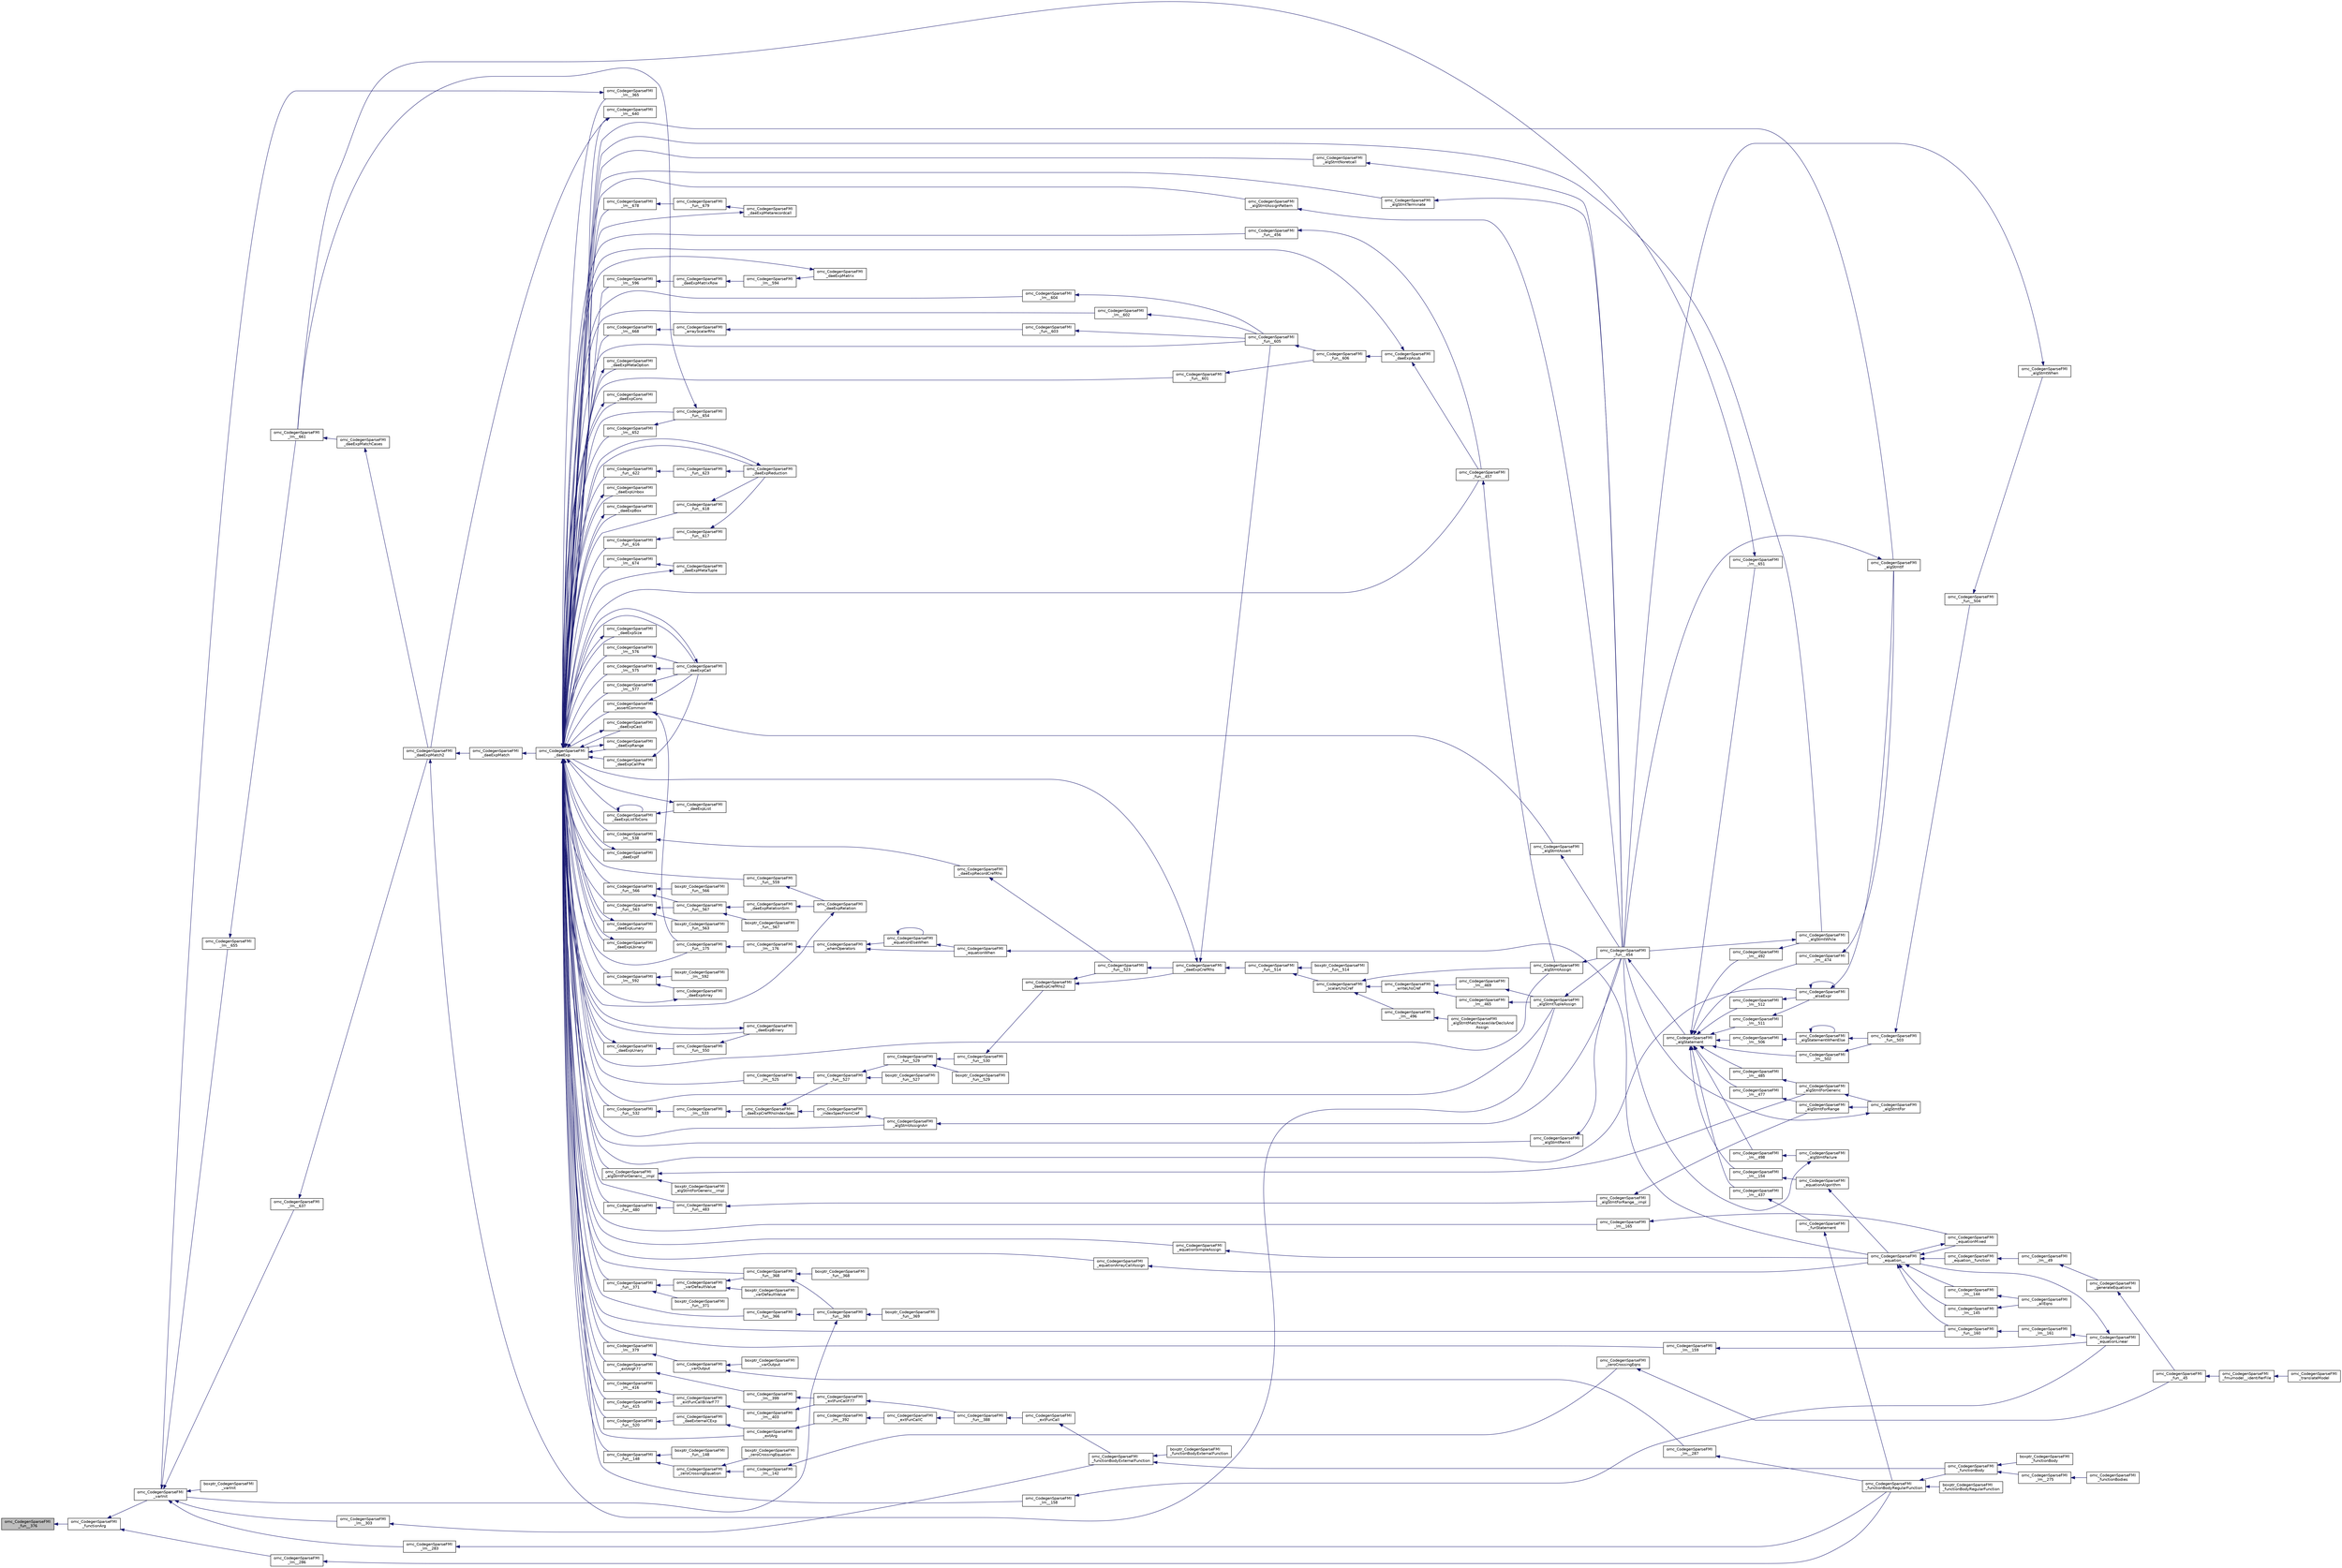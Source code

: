 digraph "omc_CodegenSparseFMI_fun__376"
{
  edge [fontname="Helvetica",fontsize="10",labelfontname="Helvetica",labelfontsize="10"];
  node [fontname="Helvetica",fontsize="10",shape=record];
  rankdir="LR";
  Node103750 [label="omc_CodegenSparseFMI\l_fun__376",height=0.2,width=0.4,color="black", fillcolor="grey75", style="filled", fontcolor="black"];
  Node103750 -> Node103751 [dir="back",color="midnightblue",fontsize="10",style="solid",fontname="Helvetica"];
  Node103751 [label="omc_CodegenSparseFMI\l_functionArg",height=0.2,width=0.4,color="black", fillcolor="white", style="filled",URL="$da/d88/_codegen_sparse_f_m_i_8h.html#a4f1282f49858a35ffa7028ee53eb886a"];
  Node103751 -> Node103752 [dir="back",color="midnightblue",fontsize="10",style="solid",fontname="Helvetica"];
  Node103752 [label="omc_CodegenSparseFMI\l_varInit",height=0.2,width=0.4,color="black", fillcolor="white", style="filled",URL="$da/d88/_codegen_sparse_f_m_i_8h.html#a10c085ba790695bef16d6fa0ad0a7d15"];
  Node103752 -> Node103753 [dir="back",color="midnightblue",fontsize="10",style="solid",fontname="Helvetica"];
  Node103753 [label="omc_CodegenSparseFMI\l_lm__655",height=0.2,width=0.4,color="black", fillcolor="white", style="filled",URL="$d1/d2e/_codegen_sparse_f_m_i_8c.html#a6b89bc9fd7a1001e767755674bcbe150"];
  Node103753 -> Node103754 [dir="back",color="midnightblue",fontsize="10",style="solid",fontname="Helvetica"];
  Node103754 [label="omc_CodegenSparseFMI\l_lm__661",height=0.2,width=0.4,color="black", fillcolor="white", style="filled",URL="$d1/d2e/_codegen_sparse_f_m_i_8c.html#af15d08c53a5b48667e16622e16e97ec5"];
  Node103754 -> Node103755 [dir="back",color="midnightblue",fontsize="10",style="solid",fontname="Helvetica"];
  Node103755 [label="omc_CodegenSparseFMI\l_daeExpMatchCases",height=0.2,width=0.4,color="black", fillcolor="white", style="filled",URL="$da/d88/_codegen_sparse_f_m_i_8h.html#a67c72be0aaa49a7a85509e1c5ab98b41"];
  Node103755 -> Node103756 [dir="back",color="midnightblue",fontsize="10",style="solid",fontname="Helvetica"];
  Node103756 [label="omc_CodegenSparseFMI\l_daeExpMatch2",height=0.2,width=0.4,color="black", fillcolor="white", style="filled",URL="$da/d88/_codegen_sparse_f_m_i_8h.html#a3d2d85eda4fc6adaf9f0a30a7a870128"];
  Node103756 -> Node103757 [dir="back",color="midnightblue",fontsize="10",style="solid",fontname="Helvetica"];
  Node103757 [label="omc_CodegenSparseFMI\l_daeExpMatch",height=0.2,width=0.4,color="black", fillcolor="white", style="filled",URL="$da/d88/_codegen_sparse_f_m_i_8h.html#a59ba01dc770311168227b0e3a87b1e1d"];
  Node103757 -> Node103758 [dir="back",color="midnightblue",fontsize="10",style="solid",fontname="Helvetica"];
  Node103758 [label="omc_CodegenSparseFMI\l_daeExp",height=0.2,width=0.4,color="black", fillcolor="white", style="filled",URL="$da/d88/_codegen_sparse_f_m_i_8h.html#ab26972f772620810838d527d8554f2ac"];
  Node103758 -> Node103759 [dir="back",color="midnightblue",fontsize="10",style="solid",fontname="Helvetica"];
  Node103759 [label="omc_CodegenSparseFMI\l_assertCommon",height=0.2,width=0.4,color="black", fillcolor="white", style="filled",URL="$da/d88/_codegen_sparse_f_m_i_8h.html#affff73cc747add47129bcbacc2d38f9a"];
  Node103759 -> Node103760 [dir="back",color="midnightblue",fontsize="10",style="solid",fontname="Helvetica"];
  Node103760 [label="omc_CodegenSparseFMI\l_daeExpCall",height=0.2,width=0.4,color="black", fillcolor="white", style="filled",URL="$da/d88/_codegen_sparse_f_m_i_8h.html#a48a7b37bcd95aafb972b82321fa96aac"];
  Node103760 -> Node103758 [dir="back",color="midnightblue",fontsize="10",style="solid",fontname="Helvetica"];
  Node103759 -> Node103761 [dir="back",color="midnightblue",fontsize="10",style="solid",fontname="Helvetica"];
  Node103761 [label="omc_CodegenSparseFMI\l_algStmtAssert",height=0.2,width=0.4,color="black", fillcolor="white", style="filled",URL="$da/d88/_codegen_sparse_f_m_i_8h.html#a6b429ec5152996a5f9279a3ddf6844b0"];
  Node103761 -> Node103762 [dir="back",color="midnightblue",fontsize="10",style="solid",fontname="Helvetica"];
  Node103762 [label="omc_CodegenSparseFMI\l_fun__454",height=0.2,width=0.4,color="black", fillcolor="white", style="filled",URL="$d1/d2e/_codegen_sparse_f_m_i_8c.html#a38506d8a286cdb1703e9653cec496244"];
  Node103762 -> Node103763 [dir="back",color="midnightblue",fontsize="10",style="solid",fontname="Helvetica"];
  Node103763 [label="omc_CodegenSparseFMI\l_algStatement",height=0.2,width=0.4,color="black", fillcolor="white", style="filled",URL="$da/d88/_codegen_sparse_f_m_i_8h.html#a5d1fbf810cfb458410c3f606dd4518d6"];
  Node103763 -> Node103764 [dir="back",color="midnightblue",fontsize="10",style="solid",fontname="Helvetica"];
  Node103764 [label="omc_CodegenSparseFMI\l_lm__651",height=0.2,width=0.4,color="black", fillcolor="white", style="filled",URL="$d1/d2e/_codegen_sparse_f_m_i_8c.html#a4601ee3bb7611f920e2f9c96c21fce8e"];
  Node103764 -> Node103754 [dir="back",color="midnightblue",fontsize="10",style="solid",fontname="Helvetica"];
  Node103763 -> Node103765 [dir="back",color="midnightblue",fontsize="10",style="solid",fontname="Helvetica"];
  Node103765 [label="omc_CodegenSparseFMI\l_lm__512",height=0.2,width=0.4,color="black", fillcolor="white", style="filled",URL="$d1/d2e/_codegen_sparse_f_m_i_8c.html#af95888dfe83bb5057d8fd4311bb02812"];
  Node103765 -> Node103766 [dir="back",color="midnightblue",fontsize="10",style="solid",fontname="Helvetica"];
  Node103766 [label="omc_CodegenSparseFMI\l_elseExpr",height=0.2,width=0.4,color="black", fillcolor="white", style="filled",URL="$da/d88/_codegen_sparse_f_m_i_8h.html#ae02994b817886c3b7f562e9552fec536"];
  Node103766 -> Node103766 [dir="back",color="midnightblue",fontsize="10",style="solid",fontname="Helvetica"];
  Node103766 -> Node103767 [dir="back",color="midnightblue",fontsize="10",style="solid",fontname="Helvetica"];
  Node103767 [label="omc_CodegenSparseFMI\l_algStmtIf",height=0.2,width=0.4,color="black", fillcolor="white", style="filled",URL="$da/d88/_codegen_sparse_f_m_i_8h.html#aa72b2ef57d1e5ee8a926acad88bf499d"];
  Node103767 -> Node103762 [dir="back",color="midnightblue",fontsize="10",style="solid",fontname="Helvetica"];
  Node103763 -> Node103768 [dir="back",color="midnightblue",fontsize="10",style="solid",fontname="Helvetica"];
  Node103768 [label="omc_CodegenSparseFMI\l_lm__511",height=0.2,width=0.4,color="black", fillcolor="white", style="filled",URL="$d1/d2e/_codegen_sparse_f_m_i_8c.html#ab0773a7f193a1fc208023bda15bcd13e"];
  Node103768 -> Node103766 [dir="back",color="midnightblue",fontsize="10",style="solid",fontname="Helvetica"];
  Node103763 -> Node103769 [dir="back",color="midnightblue",fontsize="10",style="solid",fontname="Helvetica"];
  Node103769 [label="omc_CodegenSparseFMI\l_lm__506",height=0.2,width=0.4,color="black", fillcolor="white", style="filled",URL="$d1/d2e/_codegen_sparse_f_m_i_8c.html#ab9c484cbc52677b6df8e8fb6df621cc0"];
  Node103769 -> Node103770 [dir="back",color="midnightblue",fontsize="10",style="solid",fontname="Helvetica"];
  Node103770 [label="omc_CodegenSparseFMI\l_algStatementWhenElse",height=0.2,width=0.4,color="black", fillcolor="white", style="filled",URL="$da/d88/_codegen_sparse_f_m_i_8h.html#a55c70c95b005ab4e4a668af539875303"];
  Node103770 -> Node103770 [dir="back",color="midnightblue",fontsize="10",style="solid",fontname="Helvetica"];
  Node103770 -> Node103771 [dir="back",color="midnightblue",fontsize="10",style="solid",fontname="Helvetica"];
  Node103771 [label="omc_CodegenSparseFMI\l_fun__503",height=0.2,width=0.4,color="black", fillcolor="white", style="filled",URL="$d1/d2e/_codegen_sparse_f_m_i_8c.html#a2f60622244298e4d41f2a4f51d7b6875"];
  Node103771 -> Node103772 [dir="back",color="midnightblue",fontsize="10",style="solid",fontname="Helvetica"];
  Node103772 [label="omc_CodegenSparseFMI\l_fun__504",height=0.2,width=0.4,color="black", fillcolor="white", style="filled",URL="$d1/d2e/_codegen_sparse_f_m_i_8c.html#a34c708458b1cf12fb6f5f8b4d739cfd1"];
  Node103772 -> Node103773 [dir="back",color="midnightblue",fontsize="10",style="solid",fontname="Helvetica"];
  Node103773 [label="omc_CodegenSparseFMI\l_algStmtWhen",height=0.2,width=0.4,color="black", fillcolor="white", style="filled",URL="$da/d88/_codegen_sparse_f_m_i_8h.html#a1045cff030f158d7beb1890107038b8d"];
  Node103773 -> Node103762 [dir="back",color="midnightblue",fontsize="10",style="solid",fontname="Helvetica"];
  Node103763 -> Node103774 [dir="back",color="midnightblue",fontsize="10",style="solid",fontname="Helvetica"];
  Node103774 [label="omc_CodegenSparseFMI\l_lm__502",height=0.2,width=0.4,color="black", fillcolor="white", style="filled",URL="$d1/d2e/_codegen_sparse_f_m_i_8c.html#a7b108abc44b96cb6c9ed48e243a90fad"];
  Node103774 -> Node103771 [dir="back",color="midnightblue",fontsize="10",style="solid",fontname="Helvetica"];
  Node103763 -> Node103775 [dir="back",color="midnightblue",fontsize="10",style="solid",fontname="Helvetica"];
  Node103775 [label="omc_CodegenSparseFMI\l_lm__498",height=0.2,width=0.4,color="black", fillcolor="white", style="filled",URL="$d1/d2e/_codegen_sparse_f_m_i_8c.html#a9a587324a76d2a404951bc9b392ed5cb"];
  Node103775 -> Node103776 [dir="back",color="midnightblue",fontsize="10",style="solid",fontname="Helvetica"];
  Node103776 [label="omc_CodegenSparseFMI\l_algStmtFailure",height=0.2,width=0.4,color="black", fillcolor="white", style="filled",URL="$da/d88/_codegen_sparse_f_m_i_8h.html#ad11b2d0a665f24fbe809721a52d58392"];
  Node103776 -> Node103762 [dir="back",color="midnightblue",fontsize="10",style="solid",fontname="Helvetica"];
  Node103763 -> Node103777 [dir="back",color="midnightblue",fontsize="10",style="solid",fontname="Helvetica"];
  Node103777 [label="omc_CodegenSparseFMI\l_lm__492",height=0.2,width=0.4,color="black", fillcolor="white", style="filled",URL="$d1/d2e/_codegen_sparse_f_m_i_8c.html#a72ef5dd5785e8cfbae898a4957299174"];
  Node103777 -> Node103778 [dir="back",color="midnightblue",fontsize="10",style="solid",fontname="Helvetica"];
  Node103778 [label="omc_CodegenSparseFMI\l_algStmtWhile",height=0.2,width=0.4,color="black", fillcolor="white", style="filled",URL="$da/d88/_codegen_sparse_f_m_i_8h.html#a737e817657aa616db460e3a97c2e3107"];
  Node103778 -> Node103762 [dir="back",color="midnightblue",fontsize="10",style="solid",fontname="Helvetica"];
  Node103763 -> Node103779 [dir="back",color="midnightblue",fontsize="10",style="solid",fontname="Helvetica"];
  Node103779 [label="omc_CodegenSparseFMI\l_lm__485",height=0.2,width=0.4,color="black", fillcolor="white", style="filled",URL="$d1/d2e/_codegen_sparse_f_m_i_8c.html#aaee69379b676eacca1ab73ffa0291eea"];
  Node103779 -> Node103780 [dir="back",color="midnightblue",fontsize="10",style="solid",fontname="Helvetica"];
  Node103780 [label="omc_CodegenSparseFMI\l_algStmtForGeneric",height=0.2,width=0.4,color="black", fillcolor="white", style="filled",URL="$da/d88/_codegen_sparse_f_m_i_8h.html#a15ee44d2afe47cb6295a4d916b0ca7a1"];
  Node103780 -> Node103781 [dir="back",color="midnightblue",fontsize="10",style="solid",fontname="Helvetica"];
  Node103781 [label="omc_CodegenSparseFMI\l_algStmtFor",height=0.2,width=0.4,color="black", fillcolor="white", style="filled",URL="$da/d88/_codegen_sparse_f_m_i_8h.html#a4a85a211bdd342c5634f687ac8530821"];
  Node103781 -> Node103762 [dir="back",color="midnightblue",fontsize="10",style="solid",fontname="Helvetica"];
  Node103763 -> Node103782 [dir="back",color="midnightblue",fontsize="10",style="solid",fontname="Helvetica"];
  Node103782 [label="omc_CodegenSparseFMI\l_lm__477",height=0.2,width=0.4,color="black", fillcolor="white", style="filled",URL="$d1/d2e/_codegen_sparse_f_m_i_8c.html#a2f9a22c9a97ca26efa4457a52c8310c9"];
  Node103782 -> Node103783 [dir="back",color="midnightblue",fontsize="10",style="solid",fontname="Helvetica"];
  Node103783 [label="omc_CodegenSparseFMI\l_algStmtForRange",height=0.2,width=0.4,color="black", fillcolor="white", style="filled",URL="$da/d88/_codegen_sparse_f_m_i_8h.html#aec1da676936e15ede37d5d7df69bd5d3"];
  Node103783 -> Node103781 [dir="back",color="midnightblue",fontsize="10",style="solid",fontname="Helvetica"];
  Node103763 -> Node103784 [dir="back",color="midnightblue",fontsize="10",style="solid",fontname="Helvetica"];
  Node103784 [label="omc_CodegenSparseFMI\l_lm__474",height=0.2,width=0.4,color="black", fillcolor="white", style="filled",URL="$d1/d2e/_codegen_sparse_f_m_i_8c.html#a39706f1a079b0966689768a75ddc77b3"];
  Node103784 -> Node103767 [dir="back",color="midnightblue",fontsize="10",style="solid",fontname="Helvetica"];
  Node103763 -> Node103785 [dir="back",color="midnightblue",fontsize="10",style="solid",fontname="Helvetica"];
  Node103785 [label="omc_CodegenSparseFMI\l_lm__437",height=0.2,width=0.4,color="black", fillcolor="white", style="filled",URL="$d1/d2e/_codegen_sparse_f_m_i_8c.html#a1bcb8bb8090787c8cfad3cc233eb2cbb"];
  Node103785 -> Node103786 [dir="back",color="midnightblue",fontsize="10",style="solid",fontname="Helvetica"];
  Node103786 [label="omc_CodegenSparseFMI\l_funStatement",height=0.2,width=0.4,color="black", fillcolor="white", style="filled",URL="$da/d88/_codegen_sparse_f_m_i_8h.html#a6011fbd6700693d91a736f67f7cd333a"];
  Node103786 -> Node103787 [dir="back",color="midnightblue",fontsize="10",style="solid",fontname="Helvetica"];
  Node103787 [label="omc_CodegenSparseFMI\l_functionBodyRegularFunction",height=0.2,width=0.4,color="black", fillcolor="white", style="filled",URL="$da/d88/_codegen_sparse_f_m_i_8h.html#a35f588d60d8560ad7c541738fc9bc5d0"];
  Node103787 -> Node103788 [dir="back",color="midnightblue",fontsize="10",style="solid",fontname="Helvetica"];
  Node103788 [label="boxptr_CodegenSparseFMI\l_functionBodyRegularFunction",height=0.2,width=0.4,color="black", fillcolor="white", style="filled",URL="$da/d88/_codegen_sparse_f_m_i_8h.html#ad0cd59d6ca1bf8ab02b015f235daadf1"];
  Node103787 -> Node103789 [dir="back",color="midnightblue",fontsize="10",style="solid",fontname="Helvetica"];
  Node103789 [label="omc_CodegenSparseFMI\l_functionBody",height=0.2,width=0.4,color="black", fillcolor="white", style="filled",URL="$da/d88/_codegen_sparse_f_m_i_8h.html#a8326dd08d50f77b343a0b1e9fdee90d6"];
  Node103789 -> Node103790 [dir="back",color="midnightblue",fontsize="10",style="solid",fontname="Helvetica"];
  Node103790 [label="boxptr_CodegenSparseFMI\l_functionBody",height=0.2,width=0.4,color="black", fillcolor="white", style="filled",URL="$da/d88/_codegen_sparse_f_m_i_8h.html#a1450c37977ff46f0a318f1740d46b3a2"];
  Node103789 -> Node103791 [dir="back",color="midnightblue",fontsize="10",style="solid",fontname="Helvetica"];
  Node103791 [label="omc_CodegenSparseFMI\l_lm__275",height=0.2,width=0.4,color="black", fillcolor="white", style="filled",URL="$d1/d2e/_codegen_sparse_f_m_i_8c.html#afa6f1fb10983410b266344362bafabb7"];
  Node103791 -> Node103792 [dir="back",color="midnightblue",fontsize="10",style="solid",fontname="Helvetica"];
  Node103792 [label="omc_CodegenSparseFMI\l_functionBodies",height=0.2,width=0.4,color="black", fillcolor="white", style="filled",URL="$da/d88/_codegen_sparse_f_m_i_8h.html#ad5d463f801d993e3be31d7c8963771af"];
  Node103763 -> Node103793 [dir="back",color="midnightblue",fontsize="10",style="solid",fontname="Helvetica"];
  Node103793 [label="omc_CodegenSparseFMI\l_lm__154",height=0.2,width=0.4,color="black", fillcolor="white", style="filled",URL="$d1/d2e/_codegen_sparse_f_m_i_8c.html#a1572fc969206bf7560bccaad1883519a"];
  Node103793 -> Node103794 [dir="back",color="midnightblue",fontsize="10",style="solid",fontname="Helvetica"];
  Node103794 [label="omc_CodegenSparseFMI\l_equationAlgorithm",height=0.2,width=0.4,color="black", fillcolor="white", style="filled",URL="$da/d88/_codegen_sparse_f_m_i_8h.html#adc1144a1e01b13d32f1cd272edef769f"];
  Node103794 -> Node103795 [dir="back",color="midnightblue",fontsize="10",style="solid",fontname="Helvetica"];
  Node103795 [label="omc_CodegenSparseFMI\l_equation__",height=0.2,width=0.4,color="black", fillcolor="white", style="filled",URL="$da/d88/_codegen_sparse_f_m_i_8h.html#a99f4c0cb745d02faf3615bcda104a18a"];
  Node103795 -> Node103796 [dir="back",color="midnightblue",fontsize="10",style="solid",fontname="Helvetica"];
  Node103796 [label="omc_CodegenSparseFMI\l_equationMixed",height=0.2,width=0.4,color="black", fillcolor="white", style="filled",URL="$da/d88/_codegen_sparse_f_m_i_8h.html#ac29f9768bd0d77a3e1e85ee8d33113f2"];
  Node103796 -> Node103795 [dir="back",color="midnightblue",fontsize="10",style="solid",fontname="Helvetica"];
  Node103795 -> Node103797 [dir="back",color="midnightblue",fontsize="10",style="solid",fontname="Helvetica"];
  Node103797 [label="omc_CodegenSparseFMI\l_fun__160",height=0.2,width=0.4,color="black", fillcolor="white", style="filled",URL="$d1/d2e/_codegen_sparse_f_m_i_8c.html#ae706b7e1daac9ecce083bb0f153c4537"];
  Node103797 -> Node103798 [dir="back",color="midnightblue",fontsize="10",style="solid",fontname="Helvetica"];
  Node103798 [label="omc_CodegenSparseFMI\l_lm__161",height=0.2,width=0.4,color="black", fillcolor="white", style="filled",URL="$d1/d2e/_codegen_sparse_f_m_i_8c.html#afef10b15667b5fa348e2e5474100a059"];
  Node103798 -> Node103799 [dir="back",color="midnightblue",fontsize="10",style="solid",fontname="Helvetica"];
  Node103799 [label="omc_CodegenSparseFMI\l_equationLinear",height=0.2,width=0.4,color="black", fillcolor="white", style="filled",URL="$da/d88/_codegen_sparse_f_m_i_8h.html#ae8ae758cee8e51f80c69f273ea2dead4"];
  Node103799 -> Node103795 [dir="back",color="midnightblue",fontsize="10",style="solid",fontname="Helvetica"];
  Node103795 -> Node103800 [dir="back",color="midnightblue",fontsize="10",style="solid",fontname="Helvetica"];
  Node103800 [label="omc_CodegenSparseFMI\l_lm__145",height=0.2,width=0.4,color="black", fillcolor="white", style="filled",URL="$d1/d2e/_codegen_sparse_f_m_i_8c.html#a482b9fe4a2cf1170ba37c04cbeeba56b"];
  Node103800 -> Node103801 [dir="back",color="midnightblue",fontsize="10",style="solid",fontname="Helvetica"];
  Node103801 [label="omc_CodegenSparseFMI\l_allEqns",height=0.2,width=0.4,color="black", fillcolor="white", style="filled",URL="$da/d88/_codegen_sparse_f_m_i_8h.html#a94fa0652e8d98e8869394cc988af391b"];
  Node103795 -> Node103802 [dir="back",color="midnightblue",fontsize="10",style="solid",fontname="Helvetica"];
  Node103802 [label="omc_CodegenSparseFMI\l_lm__144",height=0.2,width=0.4,color="black", fillcolor="white", style="filled",URL="$d1/d2e/_codegen_sparse_f_m_i_8c.html#a53bc84287c3730b73c523380ca378dcf"];
  Node103802 -> Node103801 [dir="back",color="midnightblue",fontsize="10",style="solid",fontname="Helvetica"];
  Node103795 -> Node103803 [dir="back",color="midnightblue",fontsize="10",style="solid",fontname="Helvetica"];
  Node103803 [label="omc_CodegenSparseFMI\l_equation__function",height=0.2,width=0.4,color="black", fillcolor="white", style="filled",URL="$da/d88/_codegen_sparse_f_m_i_8h.html#a3b6d78478d2920ade27380933feef664"];
  Node103803 -> Node103804 [dir="back",color="midnightblue",fontsize="10",style="solid",fontname="Helvetica"];
  Node103804 [label="omc_CodegenSparseFMI\l_lm__49",height=0.2,width=0.4,color="black", fillcolor="white", style="filled",URL="$d1/d2e/_codegen_sparse_f_m_i_8c.html#afd950130e5951ce5d9b078504b8e5445"];
  Node103804 -> Node103805 [dir="back",color="midnightblue",fontsize="10",style="solid",fontname="Helvetica"];
  Node103805 [label="omc_CodegenSparseFMI\l_generateEquations",height=0.2,width=0.4,color="black", fillcolor="white", style="filled",URL="$da/d88/_codegen_sparse_f_m_i_8h.html#a944e50c37aa93fa6e9c540a7d9a7f671"];
  Node103805 -> Node103806 [dir="back",color="midnightblue",fontsize="10",style="solid",fontname="Helvetica"];
  Node103806 [label="omc_CodegenSparseFMI\l_fun__45",height=0.2,width=0.4,color="black", fillcolor="white", style="filled",URL="$d1/d2e/_codegen_sparse_f_m_i_8c.html#a33c397eee4567dbaf5269d88f9ea50f2"];
  Node103806 -> Node103807 [dir="back",color="midnightblue",fontsize="10",style="solid",fontname="Helvetica"];
  Node103807 [label="omc_CodegenSparseFMI\l_fmumodel__identifierFile",height=0.2,width=0.4,color="black", fillcolor="white", style="filled",URL="$da/d88/_codegen_sparse_f_m_i_8h.html#a0d704247081fbb1f268bdd5ae5d7f3f3"];
  Node103807 -> Node103808 [dir="back",color="midnightblue",fontsize="10",style="solid",fontname="Helvetica"];
  Node103808 [label="omc_CodegenSparseFMI\l_translateModel",height=0.2,width=0.4,color="black", fillcolor="white", style="filled",URL="$da/d88/_codegen_sparse_f_m_i_8h.html#a6e115544fcae7968ab9fa00a0ea17b1d"];
  Node103759 -> Node103809 [dir="back",color="midnightblue",fontsize="10",style="solid",fontname="Helvetica"];
  Node103809 [label="omc_CodegenSparseFMI\l_fun__175",height=0.2,width=0.4,color="black", fillcolor="white", style="filled",URL="$d1/d2e/_codegen_sparse_f_m_i_8c.html#ae71d3dbce84027f4da25d630128e9f06"];
  Node103809 -> Node103810 [dir="back",color="midnightblue",fontsize="10",style="solid",fontname="Helvetica"];
  Node103810 [label="omc_CodegenSparseFMI\l_lm__176",height=0.2,width=0.4,color="black", fillcolor="white", style="filled",URL="$d1/d2e/_codegen_sparse_f_m_i_8c.html#a3aab67e796da3718ac21ae4e0b10522b"];
  Node103810 -> Node103811 [dir="back",color="midnightblue",fontsize="10",style="solid",fontname="Helvetica"];
  Node103811 [label="omc_CodegenSparseFMI\l_whenOperators",height=0.2,width=0.4,color="black", fillcolor="white", style="filled",URL="$da/d88/_codegen_sparse_f_m_i_8h.html#aaa56a6cbe937c9e43604fbefcddc43d4"];
  Node103811 -> Node103812 [dir="back",color="midnightblue",fontsize="10",style="solid",fontname="Helvetica"];
  Node103812 [label="omc_CodegenSparseFMI\l_equationElseWhen",height=0.2,width=0.4,color="black", fillcolor="white", style="filled",URL="$da/d88/_codegen_sparse_f_m_i_8h.html#a9252f94be6a8d4db5d542a2a30867d21"];
  Node103812 -> Node103812 [dir="back",color="midnightblue",fontsize="10",style="solid",fontname="Helvetica"];
  Node103812 -> Node103813 [dir="back",color="midnightblue",fontsize="10",style="solid",fontname="Helvetica"];
  Node103813 [label="omc_CodegenSparseFMI\l_equationWhen",height=0.2,width=0.4,color="black", fillcolor="white", style="filled",URL="$da/d88/_codegen_sparse_f_m_i_8h.html#a182b50d619540de019adbeb9053f85d2"];
  Node103813 -> Node103795 [dir="back",color="midnightblue",fontsize="10",style="solid",fontname="Helvetica"];
  Node103811 -> Node103813 [dir="back",color="midnightblue",fontsize="10",style="solid",fontname="Helvetica"];
  Node103758 -> Node103814 [dir="back",color="midnightblue",fontsize="10",style="solid",fontname="Helvetica"];
  Node103814 [label="omc_CodegenSparseFMI\l_algStmtAssignPattern",height=0.2,width=0.4,color="black", fillcolor="white", style="filled",URL="$da/d88/_codegen_sparse_f_m_i_8h.html#aa769cf6a279946c8484ba60efafa1bc7"];
  Node103814 -> Node103762 [dir="back",color="midnightblue",fontsize="10",style="solid",fontname="Helvetica"];
  Node103758 -> Node103815 [dir="back",color="midnightblue",fontsize="10",style="solid",fontname="Helvetica"];
  Node103815 [label="omc_CodegenSparseFMI\l_lm__678",height=0.2,width=0.4,color="black", fillcolor="white", style="filled",URL="$d1/d2e/_codegen_sparse_f_m_i_8c.html#a128c47290974b3ffbcea043e82979943"];
  Node103815 -> Node103816 [dir="back",color="midnightblue",fontsize="10",style="solid",fontname="Helvetica"];
  Node103816 [label="omc_CodegenSparseFMI\l_fun__679",height=0.2,width=0.4,color="black", fillcolor="white", style="filled",URL="$d1/d2e/_codegen_sparse_f_m_i_8c.html#a2365ba198f39b872daa06cc5d23c6252"];
  Node103816 -> Node103817 [dir="back",color="midnightblue",fontsize="10",style="solid",fontname="Helvetica"];
  Node103817 [label="omc_CodegenSparseFMI\l_daeExpMetarecordcall",height=0.2,width=0.4,color="black", fillcolor="white", style="filled",URL="$da/d88/_codegen_sparse_f_m_i_8h.html#af4d3cdaeb7380d8a65146e12030c5c0e"];
  Node103817 -> Node103758 [dir="back",color="midnightblue",fontsize="10",style="solid",fontname="Helvetica"];
  Node103758 -> Node103818 [dir="back",color="midnightblue",fontsize="10",style="solid",fontname="Helvetica"];
  Node103818 [label="omc_CodegenSparseFMI\l_daeExpMetaOption",height=0.2,width=0.4,color="black", fillcolor="white", style="filled",URL="$da/d88/_codegen_sparse_f_m_i_8h.html#ae536b39241762561555271004c37440e"];
  Node103818 -> Node103758 [dir="back",color="midnightblue",fontsize="10",style="solid",fontname="Helvetica"];
  Node103758 -> Node103819 [dir="back",color="midnightblue",fontsize="10",style="solid",fontname="Helvetica"];
  Node103819 [label="omc_CodegenSparseFMI\l_lm__674",height=0.2,width=0.4,color="black", fillcolor="white", style="filled",URL="$d1/d2e/_codegen_sparse_f_m_i_8c.html#ad52f1b672015908228e495a9b9ff40ca"];
  Node103819 -> Node103820 [dir="back",color="midnightblue",fontsize="10",style="solid",fontname="Helvetica"];
  Node103820 [label="omc_CodegenSparseFMI\l_daeExpMetaTuple",height=0.2,width=0.4,color="black", fillcolor="white", style="filled",URL="$da/d88/_codegen_sparse_f_m_i_8h.html#a37dab4d4c7bc7fd838505c060a8b9049"];
  Node103820 -> Node103758 [dir="back",color="midnightblue",fontsize="10",style="solid",fontname="Helvetica"];
  Node103758 -> Node103821 [dir="back",color="midnightblue",fontsize="10",style="solid",fontname="Helvetica"];
  Node103821 [label="omc_CodegenSparseFMI\l_daeExpCons",height=0.2,width=0.4,color="black", fillcolor="white", style="filled",URL="$da/d88/_codegen_sparse_f_m_i_8h.html#ab881b9f7dbddb69fe91bb74c9c5c54c1"];
  Node103821 -> Node103758 [dir="back",color="midnightblue",fontsize="10",style="solid",fontname="Helvetica"];
  Node103758 -> Node103822 [dir="back",color="midnightblue",fontsize="10",style="solid",fontname="Helvetica"];
  Node103822 [label="omc_CodegenSparseFMI\l_daeExpListToCons",height=0.2,width=0.4,color="black", fillcolor="white", style="filled",URL="$da/d88/_codegen_sparse_f_m_i_8h.html#a1d1ae6cb82e69292e58b8c65e002ea55"];
  Node103822 -> Node103822 [dir="back",color="midnightblue",fontsize="10",style="solid",fontname="Helvetica"];
  Node103822 -> Node103823 [dir="back",color="midnightblue",fontsize="10",style="solid",fontname="Helvetica"];
  Node103823 [label="omc_CodegenSparseFMI\l_daeExpList",height=0.2,width=0.4,color="black", fillcolor="white", style="filled",URL="$da/d88/_codegen_sparse_f_m_i_8h.html#a2f666b582c610d5c8b23988ecba9664b"];
  Node103823 -> Node103758 [dir="back",color="midnightblue",fontsize="10",style="solid",fontname="Helvetica"];
  Node103758 -> Node103824 [dir="back",color="midnightblue",fontsize="10",style="solid",fontname="Helvetica"];
  Node103824 [label="omc_CodegenSparseFMI\l_lm__668",height=0.2,width=0.4,color="black", fillcolor="white", style="filled",URL="$d1/d2e/_codegen_sparse_f_m_i_8c.html#a76351725b41da0af498aadf54b92c275"];
  Node103824 -> Node103825 [dir="back",color="midnightblue",fontsize="10",style="solid",fontname="Helvetica"];
  Node103825 [label="omc_CodegenSparseFMI\l_arrayScalarRhs",height=0.2,width=0.4,color="black", fillcolor="white", style="filled",URL="$da/d88/_codegen_sparse_f_m_i_8h.html#ab4de96fd8fb5647ef325ca122a4753f3"];
  Node103825 -> Node103826 [dir="back",color="midnightblue",fontsize="10",style="solid",fontname="Helvetica"];
  Node103826 [label="omc_CodegenSparseFMI\l_fun__603",height=0.2,width=0.4,color="black", fillcolor="white", style="filled",URL="$d1/d2e/_codegen_sparse_f_m_i_8c.html#adbd2857da6df0e479b3bd77c5b7a8f7d"];
  Node103826 -> Node103827 [dir="back",color="midnightblue",fontsize="10",style="solid",fontname="Helvetica"];
  Node103827 [label="omc_CodegenSparseFMI\l_fun__605",height=0.2,width=0.4,color="black", fillcolor="white", style="filled",URL="$d1/d2e/_codegen_sparse_f_m_i_8c.html#a9bd0f333ed74be93d8bd6468cde56736"];
  Node103827 -> Node103828 [dir="back",color="midnightblue",fontsize="10",style="solid",fontname="Helvetica"];
  Node103828 [label="omc_CodegenSparseFMI\l_fun__606",height=0.2,width=0.4,color="black", fillcolor="white", style="filled",URL="$d1/d2e/_codegen_sparse_f_m_i_8c.html#a57e7ee8cc6cf0e5de142a92a92caf6d0"];
  Node103828 -> Node103829 [dir="back",color="midnightblue",fontsize="10",style="solid",fontname="Helvetica"];
  Node103829 [label="omc_CodegenSparseFMI\l_daeExpAsub",height=0.2,width=0.4,color="black", fillcolor="white", style="filled",URL="$da/d88/_codegen_sparse_f_m_i_8h.html#ab042430b0f630bd548c9122206a41a76"];
  Node103829 -> Node103758 [dir="back",color="midnightblue",fontsize="10",style="solid",fontname="Helvetica"];
  Node103829 -> Node103830 [dir="back",color="midnightblue",fontsize="10",style="solid",fontname="Helvetica"];
  Node103830 [label="omc_CodegenSparseFMI\l_fun__457",height=0.2,width=0.4,color="black", fillcolor="white", style="filled",URL="$d1/d2e/_codegen_sparse_f_m_i_8c.html#a9a66843f2c8f85ed8a0e89829eadf41b"];
  Node103830 -> Node103831 [dir="back",color="midnightblue",fontsize="10",style="solid",fontname="Helvetica"];
  Node103831 [label="omc_CodegenSparseFMI\l_algStmtAssign",height=0.2,width=0.4,color="black", fillcolor="white", style="filled",URL="$da/d88/_codegen_sparse_f_m_i_8h.html#a1c3cbb22c2453d6b93e5a19e87126639"];
  Node103831 -> Node103762 [dir="back",color="midnightblue",fontsize="10",style="solid",fontname="Helvetica"];
  Node103758 -> Node103832 [dir="back",color="midnightblue",fontsize="10",style="solid",fontname="Helvetica"];
  Node103832 [label="omc_CodegenSparseFMI\l_daeExpUnbox",height=0.2,width=0.4,color="black", fillcolor="white", style="filled",URL="$da/d88/_codegen_sparse_f_m_i_8h.html#ad8a93ec5bfec6454d268e95a82bf96b8"];
  Node103832 -> Node103758 [dir="back",color="midnightblue",fontsize="10",style="solid",fontname="Helvetica"];
  Node103758 -> Node103833 [dir="back",color="midnightblue",fontsize="10",style="solid",fontname="Helvetica"];
  Node103833 [label="omc_CodegenSparseFMI\l_daeExpBox",height=0.2,width=0.4,color="black", fillcolor="white", style="filled",URL="$da/d88/_codegen_sparse_f_m_i_8h.html#a39dc1615a535b01d20db9b87fc607d3c"];
  Node103833 -> Node103758 [dir="back",color="midnightblue",fontsize="10",style="solid",fontname="Helvetica"];
  Node103758 -> Node103834 [dir="back",color="midnightblue",fontsize="10",style="solid",fontname="Helvetica"];
  Node103834 [label="omc_CodegenSparseFMI\l_fun__654",height=0.2,width=0.4,color="black", fillcolor="white", style="filled",URL="$d1/d2e/_codegen_sparse_f_m_i_8c.html#a779418d021f2bf6e5e05257271d6512f"];
  Node103834 -> Node103754 [dir="back",color="midnightblue",fontsize="10",style="solid",fontname="Helvetica"];
  Node103758 -> Node103835 [dir="back",color="midnightblue",fontsize="10",style="solid",fontname="Helvetica"];
  Node103835 [label="omc_CodegenSparseFMI\l_lm__652",height=0.2,width=0.4,color="black", fillcolor="white", style="filled",URL="$d1/d2e/_codegen_sparse_f_m_i_8c.html#afb77daba20dc13d99f8916228d277ad2"];
  Node103835 -> Node103834 [dir="back",color="midnightblue",fontsize="10",style="solid",fontname="Helvetica"];
  Node103758 -> Node103836 [dir="back",color="midnightblue",fontsize="10",style="solid",fontname="Helvetica"];
  Node103836 [label="omc_CodegenSparseFMI\l_lm__640",height=0.2,width=0.4,color="black", fillcolor="white", style="filled",URL="$d1/d2e/_codegen_sparse_f_m_i_8c.html#ab7ae5141c274871c57b0fb912e7ddaf7"];
  Node103836 -> Node103756 [dir="back",color="midnightblue",fontsize="10",style="solid",fontname="Helvetica"];
  Node103758 -> Node103837 [dir="back",color="midnightblue",fontsize="10",style="solid",fontname="Helvetica"];
  Node103837 [label="omc_CodegenSparseFMI\l_daeExpReduction",height=0.2,width=0.4,color="black", fillcolor="white", style="filled",URL="$da/d88/_codegen_sparse_f_m_i_8h.html#a215e1cfa638090eb2c87b8d31be99cf0"];
  Node103837 -> Node103758 [dir="back",color="midnightblue",fontsize="10",style="solid",fontname="Helvetica"];
  Node103758 -> Node103838 [dir="back",color="midnightblue",fontsize="10",style="solid",fontname="Helvetica"];
  Node103838 [label="omc_CodegenSparseFMI\l_fun__622",height=0.2,width=0.4,color="black", fillcolor="white", style="filled",URL="$d1/d2e/_codegen_sparse_f_m_i_8c.html#ae5c95b0ba06e68ed18a5d60da4cda046"];
  Node103838 -> Node103839 [dir="back",color="midnightblue",fontsize="10",style="solid",fontname="Helvetica"];
  Node103839 [label="omc_CodegenSparseFMI\l_fun__623",height=0.2,width=0.4,color="black", fillcolor="white", style="filled",URL="$d1/d2e/_codegen_sparse_f_m_i_8c.html#ad252a6b0c4628a8f587fbfdf6b702226"];
  Node103839 -> Node103837 [dir="back",color="midnightblue",fontsize="10",style="solid",fontname="Helvetica"];
  Node103758 -> Node103840 [dir="back",color="midnightblue",fontsize="10",style="solid",fontname="Helvetica"];
  Node103840 [label="omc_CodegenSparseFMI\l_fun__618",height=0.2,width=0.4,color="black", fillcolor="white", style="filled",URL="$d1/d2e/_codegen_sparse_f_m_i_8c.html#a6b9efcf5bb1e83e9d6d64821e5b15530"];
  Node103840 -> Node103837 [dir="back",color="midnightblue",fontsize="10",style="solid",fontname="Helvetica"];
  Node103758 -> Node103841 [dir="back",color="midnightblue",fontsize="10",style="solid",fontname="Helvetica"];
  Node103841 [label="omc_CodegenSparseFMI\l_fun__616",height=0.2,width=0.4,color="black", fillcolor="white", style="filled",URL="$d1/d2e/_codegen_sparse_f_m_i_8c.html#a635859e8c511453505953fab612853b3"];
  Node103841 -> Node103842 [dir="back",color="midnightblue",fontsize="10",style="solid",fontname="Helvetica"];
  Node103842 [label="omc_CodegenSparseFMI\l_fun__617",height=0.2,width=0.4,color="black", fillcolor="white", style="filled",URL="$d1/d2e/_codegen_sparse_f_m_i_8c.html#aa08069808fe588458678d9549eb3b245"];
  Node103842 -> Node103837 [dir="back",color="midnightblue",fontsize="10",style="solid",fontname="Helvetica"];
  Node103758 -> Node103843 [dir="back",color="midnightblue",fontsize="10",style="solid",fontname="Helvetica"];
  Node103843 [label="omc_CodegenSparseFMI\l_daeExpSize",height=0.2,width=0.4,color="black", fillcolor="white", style="filled",URL="$da/d88/_codegen_sparse_f_m_i_8h.html#a65806134dc2b86c56ad13bd542641799"];
  Node103843 -> Node103758 [dir="back",color="midnightblue",fontsize="10",style="solid",fontname="Helvetica"];
  Node103758 -> Node103844 [dir="back",color="midnightblue",fontsize="10",style="solid",fontname="Helvetica"];
  Node103844 [label="omc_CodegenSparseFMI\l_daeExpCallPre",height=0.2,width=0.4,color="black", fillcolor="white", style="filled",URL="$da/d88/_codegen_sparse_f_m_i_8h.html#a14fa316eb180ca150badd71a2b426953"];
  Node103844 -> Node103760 [dir="back",color="midnightblue",fontsize="10",style="solid",fontname="Helvetica"];
  Node103758 -> Node103827 [dir="back",color="midnightblue",fontsize="10",style="solid",fontname="Helvetica"];
  Node103758 -> Node103845 [dir="back",color="midnightblue",fontsize="10",style="solid",fontname="Helvetica"];
  Node103845 [label="omc_CodegenSparseFMI\l_lm__604",height=0.2,width=0.4,color="black", fillcolor="white", style="filled",URL="$d1/d2e/_codegen_sparse_f_m_i_8c.html#a1ea19ba89eb6b92706330d280b4a28c4"];
  Node103845 -> Node103827 [dir="back",color="midnightblue",fontsize="10",style="solid",fontname="Helvetica"];
  Node103758 -> Node103846 [dir="back",color="midnightblue",fontsize="10",style="solid",fontname="Helvetica"];
  Node103846 [label="omc_CodegenSparseFMI\l_lm__602",height=0.2,width=0.4,color="black", fillcolor="white", style="filled",URL="$d1/d2e/_codegen_sparse_f_m_i_8c.html#a033ed9fe3cb36fea59e62007c6a4d090"];
  Node103846 -> Node103827 [dir="back",color="midnightblue",fontsize="10",style="solid",fontname="Helvetica"];
  Node103758 -> Node103847 [dir="back",color="midnightblue",fontsize="10",style="solid",fontname="Helvetica"];
  Node103847 [label="omc_CodegenSparseFMI\l_fun__601",height=0.2,width=0.4,color="black", fillcolor="white", style="filled",URL="$d1/d2e/_codegen_sparse_f_m_i_8c.html#a7e7064f5d085e776607bd7e91ba97557"];
  Node103847 -> Node103828 [dir="back",color="midnightblue",fontsize="10",style="solid",fontname="Helvetica"];
  Node103758 -> Node103848 [dir="back",color="midnightblue",fontsize="10",style="solid",fontname="Helvetica"];
  Node103848 [label="omc_CodegenSparseFMI\l_daeExpCast",height=0.2,width=0.4,color="black", fillcolor="white", style="filled",URL="$da/d88/_codegen_sparse_f_m_i_8h.html#a4925df985f63c7b864fc53ff465f925e"];
  Node103848 -> Node103758 [dir="back",color="midnightblue",fontsize="10",style="solid",fontname="Helvetica"];
  Node103758 -> Node103849 [dir="back",color="midnightblue",fontsize="10",style="solid",fontname="Helvetica"];
  Node103849 [label="omc_CodegenSparseFMI\l_daeExpRange",height=0.2,width=0.4,color="black", fillcolor="white", style="filled",URL="$da/d88/_codegen_sparse_f_m_i_8h.html#ab06fb091af14bb2ea0472c05fb26c075"];
  Node103849 -> Node103758 [dir="back",color="midnightblue",fontsize="10",style="solid",fontname="Helvetica"];
  Node103758 -> Node103850 [dir="back",color="midnightblue",fontsize="10",style="solid",fontname="Helvetica"];
  Node103850 [label="omc_CodegenSparseFMI\l_lm__596",height=0.2,width=0.4,color="black", fillcolor="white", style="filled",URL="$d1/d2e/_codegen_sparse_f_m_i_8c.html#a14d5df57654fa55b92d5aff9036ec0ab"];
  Node103850 -> Node103851 [dir="back",color="midnightblue",fontsize="10",style="solid",fontname="Helvetica"];
  Node103851 [label="omc_CodegenSparseFMI\l_daeExpMatrixRow",height=0.2,width=0.4,color="black", fillcolor="white", style="filled",URL="$da/d88/_codegen_sparse_f_m_i_8h.html#aaa8e0e4a311cbf73da7a14c47f4570ac"];
  Node103851 -> Node103852 [dir="back",color="midnightblue",fontsize="10",style="solid",fontname="Helvetica"];
  Node103852 [label="omc_CodegenSparseFMI\l_lm__594",height=0.2,width=0.4,color="black", fillcolor="white", style="filled",URL="$d1/d2e/_codegen_sparse_f_m_i_8c.html#a6851ce9fae595fa7b523b79ce247f9ea"];
  Node103852 -> Node103853 [dir="back",color="midnightblue",fontsize="10",style="solid",fontname="Helvetica"];
  Node103853 [label="omc_CodegenSparseFMI\l_daeExpMatrix",height=0.2,width=0.4,color="black", fillcolor="white", style="filled",URL="$da/d88/_codegen_sparse_f_m_i_8h.html#a6f74e3aeec53ec03a5f219a12576dca4"];
  Node103853 -> Node103758 [dir="back",color="midnightblue",fontsize="10",style="solid",fontname="Helvetica"];
  Node103758 -> Node103854 [dir="back",color="midnightblue",fontsize="10",style="solid",fontname="Helvetica"];
  Node103854 [label="omc_CodegenSparseFMI\l_lm__592",height=0.2,width=0.4,color="black", fillcolor="white", style="filled",URL="$d1/d2e/_codegen_sparse_f_m_i_8c.html#a2e9ed496758b97468e8f6941914f675c"];
  Node103854 -> Node103855 [dir="back",color="midnightblue",fontsize="10",style="solid",fontname="Helvetica"];
  Node103855 [label="omc_CodegenSparseFMI\l_daeExpArray",height=0.2,width=0.4,color="black", fillcolor="white", style="filled",URL="$da/d88/_codegen_sparse_f_m_i_8h.html#a88f664ab98fd5d6d05ad0e1958fa159f"];
  Node103855 -> Node103758 [dir="back",color="midnightblue",fontsize="10",style="solid",fontname="Helvetica"];
  Node103854 -> Node103856 [dir="back",color="midnightblue",fontsize="10",style="solid",fontname="Helvetica"];
  Node103856 [label="boxptr_CodegenSparseFMI\l_lm__592",height=0.2,width=0.4,color="black", fillcolor="white", style="filled",URL="$d1/d2e/_codegen_sparse_f_m_i_8c.html#a14367956a97e5e5449a9ee418310e77f"];
  Node103758 -> Node103760 [dir="back",color="midnightblue",fontsize="10",style="solid",fontname="Helvetica"];
  Node103758 -> Node103857 [dir="back",color="midnightblue",fontsize="10",style="solid",fontname="Helvetica"];
  Node103857 [label="omc_CodegenSparseFMI\l_lm__577",height=0.2,width=0.4,color="black", fillcolor="white", style="filled",URL="$d1/d2e/_codegen_sparse_f_m_i_8c.html#aa4835158f163790c1f9e865fa1b20423"];
  Node103857 -> Node103760 [dir="back",color="midnightblue",fontsize="10",style="solid",fontname="Helvetica"];
  Node103758 -> Node103858 [dir="back",color="midnightblue",fontsize="10",style="solid",fontname="Helvetica"];
  Node103858 [label="omc_CodegenSparseFMI\l_lm__576",height=0.2,width=0.4,color="black", fillcolor="white", style="filled",URL="$d1/d2e/_codegen_sparse_f_m_i_8c.html#a40ec6104238226b95ab6a66b9cfeebaf"];
  Node103858 -> Node103760 [dir="back",color="midnightblue",fontsize="10",style="solid",fontname="Helvetica"];
  Node103758 -> Node103859 [dir="back",color="midnightblue",fontsize="10",style="solid",fontname="Helvetica"];
  Node103859 [label="omc_CodegenSparseFMI\l_lm__575",height=0.2,width=0.4,color="black", fillcolor="white", style="filled",URL="$d1/d2e/_codegen_sparse_f_m_i_8c.html#a88ecf3a6232cff443bc5d54993d50fc8"];
  Node103859 -> Node103760 [dir="back",color="midnightblue",fontsize="10",style="solid",fontname="Helvetica"];
  Node103758 -> Node103860 [dir="back",color="midnightblue",fontsize="10",style="solid",fontname="Helvetica"];
  Node103860 [label="omc_CodegenSparseFMI\l_daeExpIf",height=0.2,width=0.4,color="black", fillcolor="white", style="filled",URL="$da/d88/_codegen_sparse_f_m_i_8h.html#adab7f987725ccb3a03744e1de01d4c79"];
  Node103860 -> Node103758 [dir="back",color="midnightblue",fontsize="10",style="solid",fontname="Helvetica"];
  Node103758 -> Node103861 [dir="back",color="midnightblue",fontsize="10",style="solid",fontname="Helvetica"];
  Node103861 [label="omc_CodegenSparseFMI\l_fun__566",height=0.2,width=0.4,color="black", fillcolor="white", style="filled",URL="$d1/d2e/_codegen_sparse_f_m_i_8c.html#ad34858a04dcb80cd422869b85ac7c18d"];
  Node103861 -> Node103862 [dir="back",color="midnightblue",fontsize="10",style="solid",fontname="Helvetica"];
  Node103862 [label="omc_CodegenSparseFMI\l_fun__567",height=0.2,width=0.4,color="black", fillcolor="white", style="filled",URL="$d1/d2e/_codegen_sparse_f_m_i_8c.html#aef7d2649f8ac06f68ee746f6547d3e38"];
  Node103862 -> Node103863 [dir="back",color="midnightblue",fontsize="10",style="solid",fontname="Helvetica"];
  Node103863 [label="omc_CodegenSparseFMI\l_daeExpRelationSim",height=0.2,width=0.4,color="black", fillcolor="white", style="filled",URL="$da/d88/_codegen_sparse_f_m_i_8h.html#af7a4eaffacd2294a72d4d75d8c1c750d"];
  Node103863 -> Node103864 [dir="back",color="midnightblue",fontsize="10",style="solid",fontname="Helvetica"];
  Node103864 [label="omc_CodegenSparseFMI\l_daeExpRelation",height=0.2,width=0.4,color="black", fillcolor="white", style="filled",URL="$da/d88/_codegen_sparse_f_m_i_8h.html#af5c266092524f9c43b3e5ed60bde1598"];
  Node103864 -> Node103758 [dir="back",color="midnightblue",fontsize="10",style="solid",fontname="Helvetica"];
  Node103862 -> Node103865 [dir="back",color="midnightblue",fontsize="10",style="solid",fontname="Helvetica"];
  Node103865 [label="boxptr_CodegenSparseFMI\l_fun__567",height=0.2,width=0.4,color="black", fillcolor="white", style="filled",URL="$d1/d2e/_codegen_sparse_f_m_i_8c.html#a4dc4b62519efd3816c40fd491aaa13b0"];
  Node103861 -> Node103866 [dir="back",color="midnightblue",fontsize="10",style="solid",fontname="Helvetica"];
  Node103866 [label="boxptr_CodegenSparseFMI\l_fun__566",height=0.2,width=0.4,color="black", fillcolor="white", style="filled",URL="$d1/d2e/_codegen_sparse_f_m_i_8c.html#a3c4a6d6041e14096e6ab87ed411992ba"];
  Node103758 -> Node103867 [dir="back",color="midnightblue",fontsize="10",style="solid",fontname="Helvetica"];
  Node103867 [label="omc_CodegenSparseFMI\l_fun__563",height=0.2,width=0.4,color="black", fillcolor="white", style="filled",URL="$d1/d2e/_codegen_sparse_f_m_i_8c.html#a299b039f830fdd036c59be5072bb62f8"];
  Node103867 -> Node103862 [dir="back",color="midnightblue",fontsize="10",style="solid",fontname="Helvetica"];
  Node103867 -> Node103868 [dir="back",color="midnightblue",fontsize="10",style="solid",fontname="Helvetica"];
  Node103868 [label="boxptr_CodegenSparseFMI\l_fun__563",height=0.2,width=0.4,color="black", fillcolor="white", style="filled",URL="$d1/d2e/_codegen_sparse_f_m_i_8c.html#ab0129ca19779d8146bf4ef226594e5d6"];
  Node103758 -> Node103869 [dir="back",color="midnightblue",fontsize="10",style="solid",fontname="Helvetica"];
  Node103869 [label="omc_CodegenSparseFMI\l_fun__559",height=0.2,width=0.4,color="black", fillcolor="white", style="filled",URL="$d1/d2e/_codegen_sparse_f_m_i_8c.html#a5dbc7fcb9ca1752d28d85113c0e18957"];
  Node103869 -> Node103864 [dir="back",color="midnightblue",fontsize="10",style="solid",fontname="Helvetica"];
  Node103758 -> Node103870 [dir="back",color="midnightblue",fontsize="10",style="solid",fontname="Helvetica"];
  Node103870 [label="omc_CodegenSparseFMI\l_daeExpLunary",height=0.2,width=0.4,color="black", fillcolor="white", style="filled",URL="$da/d88/_codegen_sparse_f_m_i_8h.html#a2aa1a5d377bfb468965ccc50a6f50cb6"];
  Node103870 -> Node103758 [dir="back",color="midnightblue",fontsize="10",style="solid",fontname="Helvetica"];
  Node103758 -> Node103871 [dir="back",color="midnightblue",fontsize="10",style="solid",fontname="Helvetica"];
  Node103871 [label="omc_CodegenSparseFMI\l_daeExpLbinary",height=0.2,width=0.4,color="black", fillcolor="white", style="filled",URL="$da/d88/_codegen_sparse_f_m_i_8h.html#a0f27518bcedaf68af58ebf86d3864875"];
  Node103871 -> Node103758 [dir="back",color="midnightblue",fontsize="10",style="solid",fontname="Helvetica"];
  Node103758 -> Node103872 [dir="back",color="midnightblue",fontsize="10",style="solid",fontname="Helvetica"];
  Node103872 [label="omc_CodegenSparseFMI\l_daeExpUnary",height=0.2,width=0.4,color="black", fillcolor="white", style="filled",URL="$da/d88/_codegen_sparse_f_m_i_8h.html#af745f9e4c3d9336e78492c5e0a87bfb5"];
  Node103872 -> Node103873 [dir="back",color="midnightblue",fontsize="10",style="solid",fontname="Helvetica"];
  Node103873 [label="omc_CodegenSparseFMI\l_fun__550",height=0.2,width=0.4,color="black", fillcolor="white", style="filled",URL="$d1/d2e/_codegen_sparse_f_m_i_8c.html#ac6799101bb1a54a3de54a89d7fbed728"];
  Node103873 -> Node103874 [dir="back",color="midnightblue",fontsize="10",style="solid",fontname="Helvetica"];
  Node103874 [label="omc_CodegenSparseFMI\l_daeExpBinary",height=0.2,width=0.4,color="black", fillcolor="white", style="filled",URL="$da/d88/_codegen_sparse_f_m_i_8h.html#a2cb9117735be254ba999294fd9036b86"];
  Node103874 -> Node103758 [dir="back",color="midnightblue",fontsize="10",style="solid",fontname="Helvetica"];
  Node103872 -> Node103758 [dir="back",color="midnightblue",fontsize="10",style="solid",fontname="Helvetica"];
  Node103758 -> Node103874 [dir="back",color="midnightblue",fontsize="10",style="solid",fontname="Helvetica"];
  Node103758 -> Node103875 [dir="back",color="midnightblue",fontsize="10",style="solid",fontname="Helvetica"];
  Node103875 [label="omc_CodegenSparseFMI\l_lm__538",height=0.2,width=0.4,color="black", fillcolor="white", style="filled",URL="$d1/d2e/_codegen_sparse_f_m_i_8c.html#a5132382ff9f8af0f9c81ef9fb33ce140"];
  Node103875 -> Node103876 [dir="back",color="midnightblue",fontsize="10",style="solid",fontname="Helvetica"];
  Node103876 [label="omc_CodegenSparseFMI\l_daeExpRecordCrefRhs",height=0.2,width=0.4,color="black", fillcolor="white", style="filled",URL="$da/d88/_codegen_sparse_f_m_i_8h.html#a7a5fa2c683abf9b112fce9bb14f4516e"];
  Node103876 -> Node103877 [dir="back",color="midnightblue",fontsize="10",style="solid",fontname="Helvetica"];
  Node103877 [label="omc_CodegenSparseFMI\l_fun__523",height=0.2,width=0.4,color="black", fillcolor="white", style="filled",URL="$d1/d2e/_codegen_sparse_f_m_i_8c.html#ac21903386a6c12cb7ddc073d1d74c9a8"];
  Node103877 -> Node103878 [dir="back",color="midnightblue",fontsize="10",style="solid",fontname="Helvetica"];
  Node103878 [label="omc_CodegenSparseFMI\l_daeExpCrefRhs",height=0.2,width=0.4,color="black", fillcolor="white", style="filled",URL="$da/d88/_codegen_sparse_f_m_i_8h.html#a1c8b7f7c630c2bb7f0ccdfe262bce698"];
  Node103878 -> Node103827 [dir="back",color="midnightblue",fontsize="10",style="solid",fontname="Helvetica"];
  Node103878 -> Node103758 [dir="back",color="midnightblue",fontsize="10",style="solid",fontname="Helvetica"];
  Node103878 -> Node103879 [dir="back",color="midnightblue",fontsize="10",style="solid",fontname="Helvetica"];
  Node103879 [label="omc_CodegenSparseFMI\l_fun__514",height=0.2,width=0.4,color="black", fillcolor="white", style="filled",URL="$d1/d2e/_codegen_sparse_f_m_i_8c.html#af1f83fb431ba8da3a8cb82596aab0b31"];
  Node103879 -> Node103880 [dir="back",color="midnightblue",fontsize="10",style="solid",fontname="Helvetica"];
  Node103880 [label="omc_CodegenSparseFMI\l_scalarLhsCref",height=0.2,width=0.4,color="black", fillcolor="white", style="filled",URL="$da/d88/_codegen_sparse_f_m_i_8h.html#a0b593ab7e65cb46c43c5b3a57185b272"];
  Node103880 -> Node103881 [dir="back",color="midnightblue",fontsize="10",style="solid",fontname="Helvetica"];
  Node103881 [label="omc_CodegenSparseFMI\l_lm__496",height=0.2,width=0.4,color="black", fillcolor="white", style="filled",URL="$d1/d2e/_codegen_sparse_f_m_i_8c.html#a5dfa326f35db040a16a3bb2accf3ab15"];
  Node103881 -> Node103882 [dir="back",color="midnightblue",fontsize="10",style="solid",fontname="Helvetica"];
  Node103882 [label="omc_CodegenSparseFMI\l_algStmtMatchcasesVarDeclsAnd\lAssign",height=0.2,width=0.4,color="black", fillcolor="white", style="filled",URL="$da/d88/_codegen_sparse_f_m_i_8h.html#a8eb59e3ce2ace0f512601a2876bf6415"];
  Node103880 -> Node103883 [dir="back",color="midnightblue",fontsize="10",style="solid",fontname="Helvetica"];
  Node103883 [label="omc_CodegenSparseFMI\l_writeLhsCref",height=0.2,width=0.4,color="black", fillcolor="white", style="filled",URL="$da/d88/_codegen_sparse_f_m_i_8h.html#a9b0bcacfd68630799e6ce1a15d94754a"];
  Node103883 -> Node103884 [dir="back",color="midnightblue",fontsize="10",style="solid",fontname="Helvetica"];
  Node103884 [label="omc_CodegenSparseFMI\l_lm__469",height=0.2,width=0.4,color="black", fillcolor="white", style="filled",URL="$d1/d2e/_codegen_sparse_f_m_i_8c.html#a0c14dc1f5547c7248502eb02fb4fbdfb"];
  Node103884 -> Node103885 [dir="back",color="midnightblue",fontsize="10",style="solid",fontname="Helvetica"];
  Node103885 [label="omc_CodegenSparseFMI\l_algStmtTupleAssign",height=0.2,width=0.4,color="black", fillcolor="white", style="filled",URL="$da/d88/_codegen_sparse_f_m_i_8h.html#a97aeb17841cb7160e7635ac180b44c9c"];
  Node103885 -> Node103762 [dir="back",color="midnightblue",fontsize="10",style="solid",fontname="Helvetica"];
  Node103883 -> Node103886 [dir="back",color="midnightblue",fontsize="10",style="solid",fontname="Helvetica"];
  Node103886 [label="omc_CodegenSparseFMI\l_lm__465",height=0.2,width=0.4,color="black", fillcolor="white", style="filled",URL="$d1/d2e/_codegen_sparse_f_m_i_8c.html#a4351566289edb47715d64ce1b371d228"];
  Node103886 -> Node103885 [dir="back",color="midnightblue",fontsize="10",style="solid",fontname="Helvetica"];
  Node103880 -> Node103831 [dir="back",color="midnightblue",fontsize="10",style="solid",fontname="Helvetica"];
  Node103879 -> Node103887 [dir="back",color="midnightblue",fontsize="10",style="solid",fontname="Helvetica"];
  Node103887 [label="boxptr_CodegenSparseFMI\l_fun__514",height=0.2,width=0.4,color="black", fillcolor="white", style="filled",URL="$d1/d2e/_codegen_sparse_f_m_i_8c.html#afe70696be860ca8f60d0ee368d09b579"];
  Node103758 -> Node103888 [dir="back",color="midnightblue",fontsize="10",style="solid",fontname="Helvetica"];
  Node103888 [label="omc_CodegenSparseFMI\l_fun__532",height=0.2,width=0.4,color="black", fillcolor="white", style="filled",URL="$d1/d2e/_codegen_sparse_f_m_i_8c.html#ac70de48a2ee7934181ba2c5331283472"];
  Node103888 -> Node103889 [dir="back",color="midnightblue",fontsize="10",style="solid",fontname="Helvetica"];
  Node103889 [label="omc_CodegenSparseFMI\l_lm__533",height=0.2,width=0.4,color="black", fillcolor="white", style="filled",URL="$d1/d2e/_codegen_sparse_f_m_i_8c.html#a75ebc61d138bcbb2b1fc08805df10b40"];
  Node103889 -> Node103890 [dir="back",color="midnightblue",fontsize="10",style="solid",fontname="Helvetica"];
  Node103890 [label="omc_CodegenSparseFMI\l_daeExpCrefRhsIndexSpec",height=0.2,width=0.4,color="black", fillcolor="white", style="filled",URL="$da/d88/_codegen_sparse_f_m_i_8h.html#a59bd853630272057ead85a3b58914019"];
  Node103890 -> Node103891 [dir="back",color="midnightblue",fontsize="10",style="solid",fontname="Helvetica"];
  Node103891 [label="omc_CodegenSparseFMI\l_fun__527",height=0.2,width=0.4,color="black", fillcolor="white", style="filled",URL="$d1/d2e/_codegen_sparse_f_m_i_8c.html#a062276f7c90fb95feb046a083d2af7d3"];
  Node103891 -> Node103892 [dir="back",color="midnightblue",fontsize="10",style="solid",fontname="Helvetica"];
  Node103892 [label="omc_CodegenSparseFMI\l_fun__529",height=0.2,width=0.4,color="black", fillcolor="white", style="filled",URL="$d1/d2e/_codegen_sparse_f_m_i_8c.html#ada6544d8afd6465616d7ca1d6cf35919"];
  Node103892 -> Node103893 [dir="back",color="midnightblue",fontsize="10",style="solid",fontname="Helvetica"];
  Node103893 [label="omc_CodegenSparseFMI\l_fun__530",height=0.2,width=0.4,color="black", fillcolor="white", style="filled",URL="$d1/d2e/_codegen_sparse_f_m_i_8c.html#adafc20d2b20410209532669c9b45ae16"];
  Node103893 -> Node103894 [dir="back",color="midnightblue",fontsize="10",style="solid",fontname="Helvetica"];
  Node103894 [label="omc_CodegenSparseFMI\l_daeExpCrefRhs2",height=0.2,width=0.4,color="black", fillcolor="white", style="filled",URL="$da/d88/_codegen_sparse_f_m_i_8h.html#a3fceaffa231b419c45cb8edadd4ba04a"];
  Node103894 -> Node103878 [dir="back",color="midnightblue",fontsize="10",style="solid",fontname="Helvetica"];
  Node103894 -> Node103877 [dir="back",color="midnightblue",fontsize="10",style="solid",fontname="Helvetica"];
  Node103892 -> Node103895 [dir="back",color="midnightblue",fontsize="10",style="solid",fontname="Helvetica"];
  Node103895 [label="boxptr_CodegenSparseFMI\l_fun__529",height=0.2,width=0.4,color="black", fillcolor="white", style="filled",URL="$d1/d2e/_codegen_sparse_f_m_i_8c.html#aa202c426a058a5dceb4daba94c4a7aba"];
  Node103891 -> Node103896 [dir="back",color="midnightblue",fontsize="10",style="solid",fontname="Helvetica"];
  Node103896 [label="boxptr_CodegenSparseFMI\l_fun__527",height=0.2,width=0.4,color="black", fillcolor="white", style="filled",URL="$d1/d2e/_codegen_sparse_f_m_i_8c.html#a17ba5b4b137fa8a3cf36492824819096"];
  Node103890 -> Node103897 [dir="back",color="midnightblue",fontsize="10",style="solid",fontname="Helvetica"];
  Node103897 [label="omc_CodegenSparseFMI\l_indexSpecFromCref",height=0.2,width=0.4,color="black", fillcolor="white", style="filled",URL="$da/d88/_codegen_sparse_f_m_i_8h.html#a544d955fc541755f4f154f37d85480cd"];
  Node103897 -> Node103898 [dir="back",color="midnightblue",fontsize="10",style="solid",fontname="Helvetica"];
  Node103898 [label="omc_CodegenSparseFMI\l_algStmtAssignArr",height=0.2,width=0.4,color="black", fillcolor="white", style="filled",URL="$da/d88/_codegen_sparse_f_m_i_8h.html#a2d544cb653fd847cd7b77235d739e678"];
  Node103898 -> Node103762 [dir="back",color="midnightblue",fontsize="10",style="solid",fontname="Helvetica"];
  Node103758 -> Node103899 [dir="back",color="midnightblue",fontsize="10",style="solid",fontname="Helvetica"];
  Node103899 [label="omc_CodegenSparseFMI\l_lm__525",height=0.2,width=0.4,color="black", fillcolor="white", style="filled",URL="$d1/d2e/_codegen_sparse_f_m_i_8c.html#a32e83b0edf3e3eae1cc8b6cd14e327b2"];
  Node103899 -> Node103891 [dir="back",color="midnightblue",fontsize="10",style="solid",fontname="Helvetica"];
  Node103758 -> Node103900 [dir="back",color="midnightblue",fontsize="10",style="solid",fontname="Helvetica"];
  Node103900 [label="omc_CodegenSparseFMI\l_fun__520",height=0.2,width=0.4,color="black", fillcolor="white", style="filled",URL="$d1/d2e/_codegen_sparse_f_m_i_8c.html#a6dcffddb23102c2b6853aa71bb7a79e4"];
  Node103900 -> Node103901 [dir="back",color="midnightblue",fontsize="10",style="solid",fontname="Helvetica"];
  Node103901 [label="omc_CodegenSparseFMI\l_daeExternalCExp",height=0.2,width=0.4,color="black", fillcolor="white", style="filled",URL="$da/d88/_codegen_sparse_f_m_i_8h.html#a2b45cc18473bb8a016e0970151e36947"];
  Node103901 -> Node103902 [dir="back",color="midnightblue",fontsize="10",style="solid",fontname="Helvetica"];
  Node103902 [label="omc_CodegenSparseFMI\l_extArg",height=0.2,width=0.4,color="black", fillcolor="white", style="filled",URL="$da/d88/_codegen_sparse_f_m_i_8h.html#a1a49596181af0c4e93a7a852cd5957e4"];
  Node103902 -> Node103903 [dir="back",color="midnightblue",fontsize="10",style="solid",fontname="Helvetica"];
  Node103903 [label="omc_CodegenSparseFMI\l_lm__392",height=0.2,width=0.4,color="black", fillcolor="white", style="filled",URL="$d1/d2e/_codegen_sparse_f_m_i_8c.html#a1ba3b7598e74a1e7a7ccbeab1e96cb4b"];
  Node103903 -> Node103904 [dir="back",color="midnightblue",fontsize="10",style="solid",fontname="Helvetica"];
  Node103904 [label="omc_CodegenSparseFMI\l_extFunCallC",height=0.2,width=0.4,color="black", fillcolor="white", style="filled",URL="$da/d88/_codegen_sparse_f_m_i_8h.html#ab47fc75f2ec747fb7083f904d782307f"];
  Node103904 -> Node103905 [dir="back",color="midnightblue",fontsize="10",style="solid",fontname="Helvetica"];
  Node103905 [label="omc_CodegenSparseFMI\l_fun__388",height=0.2,width=0.4,color="black", fillcolor="white", style="filled",URL="$d1/d2e/_codegen_sparse_f_m_i_8c.html#aa9a446d8e0b4f8854debf8546db1fe9d"];
  Node103905 -> Node103906 [dir="back",color="midnightblue",fontsize="10",style="solid",fontname="Helvetica"];
  Node103906 [label="omc_CodegenSparseFMI\l_extFunCall",height=0.2,width=0.4,color="black", fillcolor="white", style="filled",URL="$da/d88/_codegen_sparse_f_m_i_8h.html#a87b21095cda093c30204d32315ceb245"];
  Node103906 -> Node103907 [dir="back",color="midnightblue",fontsize="10",style="solid",fontname="Helvetica"];
  Node103907 [label="omc_CodegenSparseFMI\l_functionBodyExternalFunction",height=0.2,width=0.4,color="black", fillcolor="white", style="filled",URL="$da/d88/_codegen_sparse_f_m_i_8h.html#a5e09b2cb18858511d73890a0bf42cb90"];
  Node103907 -> Node103908 [dir="back",color="midnightblue",fontsize="10",style="solid",fontname="Helvetica"];
  Node103908 [label="boxptr_CodegenSparseFMI\l_functionBodyExternalFunction",height=0.2,width=0.4,color="black", fillcolor="white", style="filled",URL="$da/d88/_codegen_sparse_f_m_i_8h.html#ab8402f23f28f71b20296d942781c5102"];
  Node103907 -> Node103789 [dir="back",color="midnightblue",fontsize="10",style="solid",fontname="Helvetica"];
  Node103758 -> Node103766 [dir="back",color="midnightblue",fontsize="10",style="solid",fontname="Helvetica"];
  Node103758 -> Node103909 [dir="back",color="midnightblue",fontsize="10",style="solid",fontname="Helvetica"];
  Node103909 [label="omc_CodegenSparseFMI\l_algStmtReinit",height=0.2,width=0.4,color="black", fillcolor="white", style="filled",URL="$da/d88/_codegen_sparse_f_m_i_8h.html#a5f3c0c40695c349d0c86b213acd9dfa8"];
  Node103909 -> Node103762 [dir="back",color="midnightblue",fontsize="10",style="solid",fontname="Helvetica"];
  Node103758 -> Node103910 [dir="back",color="midnightblue",fontsize="10",style="solid",fontname="Helvetica"];
  Node103910 [label="omc_CodegenSparseFMI\l_algStmtNoretcall",height=0.2,width=0.4,color="black", fillcolor="white", style="filled",URL="$da/d88/_codegen_sparse_f_m_i_8h.html#aaf75e36fdabaaac2f474b4212d6124ba"];
  Node103910 -> Node103762 [dir="back",color="midnightblue",fontsize="10",style="solid",fontname="Helvetica"];
  Node103758 -> Node103911 [dir="back",color="midnightblue",fontsize="10",style="solid",fontname="Helvetica"];
  Node103911 [label="omc_CodegenSparseFMI\l_algStmtTerminate",height=0.2,width=0.4,color="black", fillcolor="white", style="filled",URL="$da/d88/_codegen_sparse_f_m_i_8h.html#aec318c718bf823d2c89c7aab17c89c2b"];
  Node103911 -> Node103762 [dir="back",color="midnightblue",fontsize="10",style="solid",fontname="Helvetica"];
  Node103758 -> Node103778 [dir="back",color="midnightblue",fontsize="10",style="solid",fontname="Helvetica"];
  Node103758 -> Node103912 [dir="back",color="midnightblue",fontsize="10",style="solid",fontname="Helvetica"];
  Node103912 [label="omc_CodegenSparseFMI\l_algStmtForGeneric__impl",height=0.2,width=0.4,color="black", fillcolor="white", style="filled",URL="$da/d88/_codegen_sparse_f_m_i_8h.html#a0514f083076424d123ad1ce49c75c6e0"];
  Node103912 -> Node103913 [dir="back",color="midnightblue",fontsize="10",style="solid",fontname="Helvetica"];
  Node103913 [label="boxptr_CodegenSparseFMI\l_algStmtForGeneric__impl",height=0.2,width=0.4,color="black", fillcolor="white", style="filled",URL="$da/d88/_codegen_sparse_f_m_i_8h.html#a29f05b5a421e3d7b22d40cee2d533af0"];
  Node103912 -> Node103780 [dir="back",color="midnightblue",fontsize="10",style="solid",fontname="Helvetica"];
  Node103758 -> Node103914 [dir="back",color="midnightblue",fontsize="10",style="solid",fontname="Helvetica"];
  Node103914 [label="omc_CodegenSparseFMI\l_fun__483",height=0.2,width=0.4,color="black", fillcolor="white", style="filled",URL="$d1/d2e/_codegen_sparse_f_m_i_8c.html#a604cfeb08da37f12923039f6b6abe264"];
  Node103914 -> Node103915 [dir="back",color="midnightblue",fontsize="10",style="solid",fontname="Helvetica"];
  Node103915 [label="omc_CodegenSparseFMI\l_algStmtForRange__impl",height=0.2,width=0.4,color="black", fillcolor="white", style="filled",URL="$da/d88/_codegen_sparse_f_m_i_8h.html#a6b099b55a770b6567760c51ec005610e"];
  Node103915 -> Node103783 [dir="back",color="midnightblue",fontsize="10",style="solid",fontname="Helvetica"];
  Node103758 -> Node103916 [dir="back",color="midnightblue",fontsize="10",style="solid",fontname="Helvetica"];
  Node103916 [label="omc_CodegenSparseFMI\l_fun__480",height=0.2,width=0.4,color="black", fillcolor="white", style="filled",URL="$d1/d2e/_codegen_sparse_f_m_i_8c.html#a844a988dc5c1f55a5dc5a9da605bbe02"];
  Node103916 -> Node103914 [dir="back",color="midnightblue",fontsize="10",style="solid",fontname="Helvetica"];
  Node103758 -> Node103767 [dir="back",color="midnightblue",fontsize="10",style="solid",fontname="Helvetica"];
  Node103758 -> Node103885 [dir="back",color="midnightblue",fontsize="10",style="solid",fontname="Helvetica"];
  Node103758 -> Node103898 [dir="back",color="midnightblue",fontsize="10",style="solid",fontname="Helvetica"];
  Node103758 -> Node103831 [dir="back",color="midnightblue",fontsize="10",style="solid",fontname="Helvetica"];
  Node103758 -> Node103830 [dir="back",color="midnightblue",fontsize="10",style="solid",fontname="Helvetica"];
  Node103758 -> Node103917 [dir="back",color="midnightblue",fontsize="10",style="solid",fontname="Helvetica"];
  Node103917 [label="omc_CodegenSparseFMI\l_fun__456",height=0.2,width=0.4,color="black", fillcolor="white", style="filled",URL="$d1/d2e/_codegen_sparse_f_m_i_8c.html#a3db1ee190441bec50f44aa887bdceb3c"];
  Node103917 -> Node103830 [dir="back",color="midnightblue",fontsize="10",style="solid",fontname="Helvetica"];
  Node103758 -> Node103918 [dir="back",color="midnightblue",fontsize="10",style="solid",fontname="Helvetica"];
  Node103918 [label="omc_CodegenSparseFMI\l_extArgF77",height=0.2,width=0.4,color="black", fillcolor="white", style="filled",URL="$da/d88/_codegen_sparse_f_m_i_8h.html#a4ede9dc5a24141bcc3f7fa0d816badf1"];
  Node103918 -> Node103919 [dir="back",color="midnightblue",fontsize="10",style="solid",fontname="Helvetica"];
  Node103919 [label="omc_CodegenSparseFMI\l_lm__399",height=0.2,width=0.4,color="black", fillcolor="white", style="filled",URL="$d1/d2e/_codegen_sparse_f_m_i_8c.html#a077f00f4b83d923850bb355dc87e8da2"];
  Node103919 -> Node103920 [dir="back",color="midnightblue",fontsize="10",style="solid",fontname="Helvetica"];
  Node103920 [label="omc_CodegenSparseFMI\l_extFunCallF77",height=0.2,width=0.4,color="black", fillcolor="white", style="filled",URL="$da/d88/_codegen_sparse_f_m_i_8h.html#a5a5570bc06dc0ebd701d0151ec37cf31"];
  Node103920 -> Node103905 [dir="back",color="midnightblue",fontsize="10",style="solid",fontname="Helvetica"];
  Node103758 -> Node103902 [dir="back",color="midnightblue",fontsize="10",style="solid",fontname="Helvetica"];
  Node103758 -> Node103921 [dir="back",color="midnightblue",fontsize="10",style="solid",fontname="Helvetica"];
  Node103921 [label="omc_CodegenSparseFMI\l_lm__416",height=0.2,width=0.4,color="black", fillcolor="white", style="filled",URL="$d1/d2e/_codegen_sparse_f_m_i_8c.html#a2ef59e119b9e60b318c79f89f5b76d15"];
  Node103921 -> Node103922 [dir="back",color="midnightblue",fontsize="10",style="solid",fontname="Helvetica"];
  Node103922 [label="omc_CodegenSparseFMI\l_extFunCallBiVarF77",height=0.2,width=0.4,color="black", fillcolor="white", style="filled",URL="$da/d88/_codegen_sparse_f_m_i_8h.html#a566801269ec9f1f4b42209058ca575b6"];
  Node103922 -> Node103923 [dir="back",color="midnightblue",fontsize="10",style="solid",fontname="Helvetica"];
  Node103923 [label="omc_CodegenSparseFMI\l_lm__403",height=0.2,width=0.4,color="black", fillcolor="white", style="filled",URL="$d1/d2e/_codegen_sparse_f_m_i_8c.html#a0184a314532b4c9f0e51a0ff3bfe4f6c"];
  Node103923 -> Node103920 [dir="back",color="midnightblue",fontsize="10",style="solid",fontname="Helvetica"];
  Node103758 -> Node103924 [dir="back",color="midnightblue",fontsize="10",style="solid",fontname="Helvetica"];
  Node103924 [label="omc_CodegenSparseFMI\l_fun__415",height=0.2,width=0.4,color="black", fillcolor="white", style="filled",URL="$d1/d2e/_codegen_sparse_f_m_i_8c.html#a6d8000fce8365d6cbe728d6a800ca1d6"];
  Node103924 -> Node103922 [dir="back",color="midnightblue",fontsize="10",style="solid",fontname="Helvetica"];
  Node103758 -> Node103925 [dir="back",color="midnightblue",fontsize="10",style="solid",fontname="Helvetica"];
  Node103925 [label="omc_CodegenSparseFMI\l_lm__379",height=0.2,width=0.4,color="black", fillcolor="white", style="filled",URL="$d1/d2e/_codegen_sparse_f_m_i_8c.html#a0f94c2ec2a4e66de9f9efd9e7be3e1b4"];
  Node103925 -> Node103926 [dir="back",color="midnightblue",fontsize="10",style="solid",fontname="Helvetica"];
  Node103926 [label="omc_CodegenSparseFMI\l_varOutput",height=0.2,width=0.4,color="black", fillcolor="white", style="filled",URL="$da/d88/_codegen_sparse_f_m_i_8h.html#a6abc11e2e454bee52c848b7d3f6e8cd6"];
  Node103926 -> Node103927 [dir="back",color="midnightblue",fontsize="10",style="solid",fontname="Helvetica"];
  Node103927 [label="boxptr_CodegenSparseFMI\l_varOutput",height=0.2,width=0.4,color="black", fillcolor="white", style="filled",URL="$da/d88/_codegen_sparse_f_m_i_8h.html#adb616be14e81858a08c479d6fcf43516"];
  Node103926 -> Node103928 [dir="back",color="midnightblue",fontsize="10",style="solid",fontname="Helvetica"];
  Node103928 [label="omc_CodegenSparseFMI\l_lm__287",height=0.2,width=0.4,color="black", fillcolor="white", style="filled",URL="$d1/d2e/_codegen_sparse_f_m_i_8c.html#a2a07816215a3e7202ceb4c575ecc27e5"];
  Node103928 -> Node103787 [dir="back",color="midnightblue",fontsize="10",style="solid",fontname="Helvetica"];
  Node103758 -> Node103929 [dir="back",color="midnightblue",fontsize="10",style="solid",fontname="Helvetica"];
  Node103929 [label="omc_CodegenSparseFMI\l_fun__371",height=0.2,width=0.4,color="black", fillcolor="white", style="filled",URL="$d1/d2e/_codegen_sparse_f_m_i_8c.html#abc6858e4e9a0cab01b4ddd02e90cb4f7"];
  Node103929 -> Node103930 [dir="back",color="midnightblue",fontsize="10",style="solid",fontname="Helvetica"];
  Node103930 [label="omc_CodegenSparseFMI\l_varDefaultValue",height=0.2,width=0.4,color="black", fillcolor="white", style="filled",URL="$da/d88/_codegen_sparse_f_m_i_8h.html#a0e4b16daa2796703c2cd78e8d26d040b"];
  Node103930 -> Node103931 [dir="back",color="midnightblue",fontsize="10",style="solid",fontname="Helvetica"];
  Node103931 [label="boxptr_CodegenSparseFMI\l_varDefaultValue",height=0.2,width=0.4,color="black", fillcolor="white", style="filled",URL="$da/d88/_codegen_sparse_f_m_i_8h.html#a21ec3a3d430e31b8671ad5a32f3c078e"];
  Node103930 -> Node103932 [dir="back",color="midnightblue",fontsize="10",style="solid",fontname="Helvetica"];
  Node103932 [label="omc_CodegenSparseFMI\l_fun__368",height=0.2,width=0.4,color="black", fillcolor="white", style="filled",URL="$d1/d2e/_codegen_sparse_f_m_i_8c.html#aa8a10aafe3ab92df34901dae4df1becd"];
  Node103932 -> Node103933 [dir="back",color="midnightblue",fontsize="10",style="solid",fontname="Helvetica"];
  Node103933 [label="omc_CodegenSparseFMI\l_fun__369",height=0.2,width=0.4,color="black", fillcolor="white", style="filled",URL="$d1/d2e/_codegen_sparse_f_m_i_8c.html#ab82bd04539b5cd86a570c4dd0c46359b"];
  Node103933 -> Node103752 [dir="back",color="midnightblue",fontsize="10",style="solid",fontname="Helvetica"];
  Node103933 -> Node103934 [dir="back",color="midnightblue",fontsize="10",style="solid",fontname="Helvetica"];
  Node103934 [label="boxptr_CodegenSparseFMI\l_fun__369",height=0.2,width=0.4,color="black", fillcolor="white", style="filled",URL="$d1/d2e/_codegen_sparse_f_m_i_8c.html#aa0a874ec88fa6d27868529bcfbe91319"];
  Node103932 -> Node103935 [dir="back",color="midnightblue",fontsize="10",style="solid",fontname="Helvetica"];
  Node103935 [label="boxptr_CodegenSparseFMI\l_fun__368",height=0.2,width=0.4,color="black", fillcolor="white", style="filled",URL="$d1/d2e/_codegen_sparse_f_m_i_8c.html#a29baae412f8b897ec68d73232d8f7258"];
  Node103929 -> Node103936 [dir="back",color="midnightblue",fontsize="10",style="solid",fontname="Helvetica"];
  Node103936 [label="boxptr_CodegenSparseFMI\l_fun__371",height=0.2,width=0.4,color="black", fillcolor="white", style="filled",URL="$d1/d2e/_codegen_sparse_f_m_i_8c.html#a9bb655626657ade930f6189cda1400b2"];
  Node103758 -> Node103932 [dir="back",color="midnightblue",fontsize="10",style="solid",fontname="Helvetica"];
  Node103758 -> Node103937 [dir="back",color="midnightblue",fontsize="10",style="solid",fontname="Helvetica"];
  Node103937 [label="omc_CodegenSparseFMI\l_fun__366",height=0.2,width=0.4,color="black", fillcolor="white", style="filled",URL="$d1/d2e/_codegen_sparse_f_m_i_8c.html#a11442d80fa84814135390334ecb37d86"];
  Node103937 -> Node103933 [dir="back",color="midnightblue",fontsize="10",style="solid",fontname="Helvetica"];
  Node103758 -> Node103938 [dir="back",color="midnightblue",fontsize="10",style="solid",fontname="Helvetica"];
  Node103938 [label="omc_CodegenSparseFMI\l_lm__365",height=0.2,width=0.4,color="black", fillcolor="white", style="filled",URL="$d1/d2e/_codegen_sparse_f_m_i_8c.html#a4e4a84254c36b0ddf89662757c9fae95"];
  Node103938 -> Node103752 [dir="back",color="midnightblue",fontsize="10",style="solid",fontname="Helvetica"];
  Node103758 -> Node103809 [dir="back",color="midnightblue",fontsize="10",style="solid",fontname="Helvetica"];
  Node103758 -> Node103939 [dir="back",color="midnightblue",fontsize="10",style="solid",fontname="Helvetica"];
  Node103939 [label="omc_CodegenSparseFMI\l_lm__165",height=0.2,width=0.4,color="black", fillcolor="white", style="filled",URL="$d1/d2e/_codegen_sparse_f_m_i_8c.html#adda68cdcf692207f9b86ec18b4414bc4"];
  Node103939 -> Node103796 [dir="back",color="midnightblue",fontsize="10",style="solid",fontname="Helvetica"];
  Node103758 -> Node103797 [dir="back",color="midnightblue",fontsize="10",style="solid",fontname="Helvetica"];
  Node103758 -> Node103940 [dir="back",color="midnightblue",fontsize="10",style="solid",fontname="Helvetica"];
  Node103940 [label="omc_CodegenSparseFMI\l_lm__159",height=0.2,width=0.4,color="black", fillcolor="white", style="filled",URL="$d1/d2e/_codegen_sparse_f_m_i_8c.html#a4264c806de6b2cf908170325c742cebc"];
  Node103940 -> Node103799 [dir="back",color="midnightblue",fontsize="10",style="solid",fontname="Helvetica"];
  Node103758 -> Node103941 [dir="back",color="midnightblue",fontsize="10",style="solid",fontname="Helvetica"];
  Node103941 [label="omc_CodegenSparseFMI\l_lm__158",height=0.2,width=0.4,color="black", fillcolor="white", style="filled",URL="$d1/d2e/_codegen_sparse_f_m_i_8c.html#a7a9f6a27f59ab2b27bce9a15f6248c91"];
  Node103941 -> Node103799 [dir="back",color="midnightblue",fontsize="10",style="solid",fontname="Helvetica"];
  Node103758 -> Node103942 [dir="back",color="midnightblue",fontsize="10",style="solid",fontname="Helvetica"];
  Node103942 [label="omc_CodegenSparseFMI\l_equationArrayCallAssign",height=0.2,width=0.4,color="black", fillcolor="white", style="filled",URL="$da/d88/_codegen_sparse_f_m_i_8h.html#a40edf7baffab5f65512ed4073fd16b96"];
  Node103942 -> Node103795 [dir="back",color="midnightblue",fontsize="10",style="solid",fontname="Helvetica"];
  Node103758 -> Node103943 [dir="back",color="midnightblue",fontsize="10",style="solid",fontname="Helvetica"];
  Node103943 [label="omc_CodegenSparseFMI\l_equationSimpleAssign",height=0.2,width=0.4,color="black", fillcolor="white", style="filled",URL="$da/d88/_codegen_sparse_f_m_i_8h.html#a5836bd80583d75b007d5b2c456e5a94a"];
  Node103943 -> Node103795 [dir="back",color="midnightblue",fontsize="10",style="solid",fontname="Helvetica"];
  Node103758 -> Node103944 [dir="back",color="midnightblue",fontsize="10",style="solid",fontname="Helvetica"];
  Node103944 [label="omc_CodegenSparseFMI\l_fun__148",height=0.2,width=0.4,color="black", fillcolor="white", style="filled",URL="$d1/d2e/_codegen_sparse_f_m_i_8c.html#a7d6d5ad3b36d6ee2b0f5e73f5c14c4cc"];
  Node103944 -> Node103945 [dir="back",color="midnightblue",fontsize="10",style="solid",fontname="Helvetica"];
  Node103945 [label="omc_CodegenSparseFMI\l_zeroCrossingEquation",height=0.2,width=0.4,color="black", fillcolor="white", style="filled",URL="$da/d88/_codegen_sparse_f_m_i_8h.html#a432567d7c54081072675dd8eb6935672"];
  Node103945 -> Node103946 [dir="back",color="midnightblue",fontsize="10",style="solid",fontname="Helvetica"];
  Node103946 [label="boxptr_CodegenSparseFMI\l_zeroCrossingEquation",height=0.2,width=0.4,color="black", fillcolor="white", style="filled",URL="$da/d88/_codegen_sparse_f_m_i_8h.html#a4b2956c07bf2413d3cfa11c11d3d5294"];
  Node103945 -> Node103947 [dir="back",color="midnightblue",fontsize="10",style="solid",fontname="Helvetica"];
  Node103947 [label="omc_CodegenSparseFMI\l_lm__142",height=0.2,width=0.4,color="black", fillcolor="white", style="filled",URL="$d1/d2e/_codegen_sparse_f_m_i_8c.html#a8adec88a4c1feea9be98076f90ffd522"];
  Node103947 -> Node103948 [dir="back",color="midnightblue",fontsize="10",style="solid",fontname="Helvetica"];
  Node103948 [label="omc_CodegenSparseFMI\l_zeroCrossingEqns",height=0.2,width=0.4,color="black", fillcolor="white", style="filled",URL="$da/d88/_codegen_sparse_f_m_i_8h.html#ae972125aa539704bfb508f28b7d6f074"];
  Node103948 -> Node103806 [dir="back",color="midnightblue",fontsize="10",style="solid",fontname="Helvetica"];
  Node103944 -> Node103949 [dir="back",color="midnightblue",fontsize="10",style="solid",fontname="Helvetica"];
  Node103949 [label="boxptr_CodegenSparseFMI\l_fun__148",height=0.2,width=0.4,color="black", fillcolor="white", style="filled",URL="$d1/d2e/_codegen_sparse_f_m_i_8c.html#ac9edc0c6cb479c92b85c31b0b5172dd2"];
  Node103756 -> Node103885 [dir="back",color="midnightblue",fontsize="10",style="solid",fontname="Helvetica"];
  Node103752 -> Node103950 [dir="back",color="midnightblue",fontsize="10",style="solid",fontname="Helvetica"];
  Node103950 [label="omc_CodegenSparseFMI\l_lm__637",height=0.2,width=0.4,color="black", fillcolor="white", style="filled",URL="$d1/d2e/_codegen_sparse_f_m_i_8c.html#abfcdcba1dc6529c209ba15beed6828ad"];
  Node103950 -> Node103756 [dir="back",color="midnightblue",fontsize="10",style="solid",fontname="Helvetica"];
  Node103752 -> Node103951 [dir="back",color="midnightblue",fontsize="10",style="solid",fontname="Helvetica"];
  Node103951 [label="boxptr_CodegenSparseFMI\l_varInit",height=0.2,width=0.4,color="black", fillcolor="white", style="filled",URL="$da/d88/_codegen_sparse_f_m_i_8h.html#a4f05daa65a39d7e4db7ce45abeffee56"];
  Node103752 -> Node103952 [dir="back",color="midnightblue",fontsize="10",style="solid",fontname="Helvetica"];
  Node103952 [label="omc_CodegenSparseFMI\l_lm__303",height=0.2,width=0.4,color="black", fillcolor="white", style="filled",URL="$d1/d2e/_codegen_sparse_f_m_i_8c.html#aff80f5346d68f09bdfa9de162debaf90"];
  Node103952 -> Node103907 [dir="back",color="midnightblue",fontsize="10",style="solid",fontname="Helvetica"];
  Node103752 -> Node103953 [dir="back",color="midnightblue",fontsize="10",style="solid",fontname="Helvetica"];
  Node103953 [label="omc_CodegenSparseFMI\l_lm__283",height=0.2,width=0.4,color="black", fillcolor="white", style="filled",URL="$d1/d2e/_codegen_sparse_f_m_i_8c.html#a70f66a5d31c0bc8a0b9fb94dec9afdff"];
  Node103953 -> Node103787 [dir="back",color="midnightblue",fontsize="10",style="solid",fontname="Helvetica"];
  Node103751 -> Node103954 [dir="back",color="midnightblue",fontsize="10",style="solid",fontname="Helvetica"];
  Node103954 [label="omc_CodegenSparseFMI\l_lm__286",height=0.2,width=0.4,color="black", fillcolor="white", style="filled",URL="$d1/d2e/_codegen_sparse_f_m_i_8c.html#a90d33e0f1de7fb0f9d4d49e17155d0c2"];
  Node103954 -> Node103787 [dir="back",color="midnightblue",fontsize="10",style="solid",fontname="Helvetica"];
}

